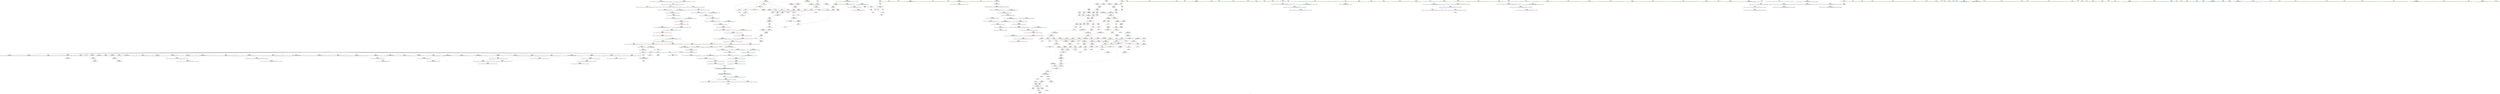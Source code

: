 digraph "SVFG" {
	label="SVFG";

	Node0x5642e848fff0 [shape=record,color=grey,label="{NodeID: 0\nNullPtr}"];
	Node0x5642e848fff0 -> Node0x5642e86f51e0[style=solid];
	Node0x5642e848fff0 -> Node0x5642e86f52e0[style=solid];
	Node0x5642e848fff0 -> Node0x5642e86f53b0[style=solid];
	Node0x5642e848fff0 -> Node0x5642e86f5480[style=solid];
	Node0x5642e848fff0 -> Node0x5642e86f5550[style=solid];
	Node0x5642e848fff0 -> Node0x5642e86f5620[style=solid];
	Node0x5642e848fff0 -> Node0x5642e86f56f0[style=solid];
	Node0x5642e848fff0 -> Node0x5642e86f57c0[style=solid];
	Node0x5642e848fff0 -> Node0x5642e86f5890[style=solid];
	Node0x5642e848fff0 -> Node0x5642e86f5960[style=solid];
	Node0x5642e848fff0 -> Node0x5642e86f5a30[style=solid];
	Node0x5642e848fff0 -> Node0x5642e86f5b00[style=solid];
	Node0x5642e848fff0 -> Node0x5642e86f5bd0[style=solid];
	Node0x5642e848fff0 -> Node0x5642e86f5ca0[style=solid];
	Node0x5642e848fff0 -> Node0x5642e86f5d70[style=solid];
	Node0x5642e848fff0 -> Node0x5642e86f5e40[style=solid];
	Node0x5642e848fff0 -> Node0x5642e86f5f10[style=solid];
	Node0x5642e848fff0 -> Node0x5642e86f5fe0[style=solid];
	Node0x5642e848fff0 -> Node0x5642e86f60b0[style=solid];
	Node0x5642e848fff0 -> Node0x5642e86f6180[style=solid];
	Node0x5642e848fff0 -> Node0x5642e86f6250[style=solid];
	Node0x5642e848fff0 -> Node0x5642e86f6320[style=solid];
	Node0x5642e848fff0 -> Node0x5642e86f63f0[style=solid];
	Node0x5642e848fff0 -> Node0x5642e86f64c0[style=solid];
	Node0x5642e848fff0 -> Node0x5642e86f6590[style=solid];
	Node0x5642e848fff0 -> Node0x5642e86f6660[style=solid];
	Node0x5642e848fff0 -> Node0x5642e87008d0[style=solid];
	Node0x5642e848fff0 -> Node0x5642e87146b0[style=solid];
	Node0x5642e87143b0 [shape=record,color=grey,label="{NodeID: 609\n398 = cmp(395, 397, )\n}"];
	Node0x5642e86fda20 [shape=record,color=red,label="{NodeID: 277\n396\<--388\n\<--__a.addr\n_ZSt3minIiERKT_S2_S2_\n}"];
	Node0x5642e86fda20 -> Node0x5642e86fde30[style=solid];
	Node0x5642e86ee460 [shape=record,color=green,label="{NodeID: 111\n623\<--624\n__end.addr\<--__end.addr_field_insensitive\n_ZNSt7__cxx1112basic_stringIcSt11char_traitsIcESaIcEE16_M_construct_auxIPcEEvT_S7_St12__false_type\n}"];
	Node0x5642e86ee460 -> Node0x5642e86ff690[style=solid];
	Node0x5642e86ee460 -> Node0x5642e86f7ef0[style=solid];
	Node0x5642e86f77a0 [shape=record,color=blue,label="{NodeID: 388\n533\<--526\n__a.addr\<--__a\n_ZNSt7__cxx1112basic_stringIcSt11char_traitsIcESaIcEEC2IPcvEET_S7_RKS3_\n}"];
	Node0x5642e86f77a0 -> Node0x5642e86fef40[style=dashed];
	Node0x5642e86f2a20 [shape=record,color=red,label="{NodeID: 222\n71\<--58\n\<--i\nmain\n}"];
	Node0x5642e86f2a20 -> Node0x5642e8714530[style=solid];
	Node0x5642e86eede0 [shape=record,color=green,label="{NodeID: 56\n241\<--242\n_ZNSt7__cxx119to_stringEx\<--_ZNSt7__cxx119to_stringEx_field_insensitive\n}"];
	Node0x5642e875e720 [shape=record,color=black,label="{NodeID: 831\n615 = PHI(596, )\n1st arg _ZNSt7__cxx1112basic_stringIcSt11char_traitsIcESaIcEE16_M_construct_auxIPcEEvT_S7_St12__false_type }"];
	Node0x5642e875e720 -> Node0x5642e86f7e20[style=solid];
	Node0x5642e87007d0 [shape=record,color=blue,label="{NodeID: 333\n846\<--26\nllvm.global_ctors_1\<--_GLOBAL__sub_I_mnbvmar_0_0.cpp\nGlob }"];
	Node0x5642e86f5fe0 [shape=record,color=black,label="{NodeID: 167\n707\<--3\n\<--dummyVal\n_ZNSt7__cxx1112basic_stringIcSt11char_traitsIcESaIcEE12_M_constructIPcEEvT_S7_St20forward_iterator_tag\n}"];
	Node0x5642e86f5fe0 -> Node0x5642e86f8300[style=solid];
	Node0x5642e869d6d0 [shape=record,color=green,label="{NodeID: 1\n7\<--1\n__dso_handle\<--dummyObj\nGlob }"];
	Node0x5642e8714530 [shape=record,color=grey,label="{NodeID: 610\n73 = cmp(71, 72, )\n}"];
	Node0x5642e86fdaf0 [shape=record,color=red,label="{NodeID: 278\n403\<--388\n\<--__a.addr\n_ZSt3minIiERKT_S2_S2_\n}"];
	Node0x5642e86fdaf0 -> Node0x5642e87028b0[style=solid];
	Node0x5642e86ee530 [shape=record,color=green,label="{NodeID: 112\n625\<--626\nagg.tmp\<--agg.tmp_field_insensitive\n_ZNSt7__cxx1112basic_stringIcSt11char_traitsIcESaIcEE16_M_construct_auxIPcEEvT_S7_St12__false_type\n}"];
	Node0x5642e86f7870 [shape=record,color=blue,label="{NodeID: 389\n535\<--559\nexn.slot\<--\n_ZNSt7__cxx1112basic_stringIcSt11char_traitsIcESaIcEEC2IPcvEET_S7_RKS3_\n}"];
	Node0x5642e86f7870 -> Node0x5642e86ff010[style=dashed];
	Node0x5642e86f2af0 [shape=record,color=red,label="{NodeID: 223\n78\<--58\n\<--i\nmain\n}"];
	Node0x5642e86eeee0 [shape=record,color=green,label="{NodeID: 57\n244\<--245\n_ZNKSt7__cxx1112basic_stringIcSt11char_traitsIcESaIcEE4sizeEv\<--_ZNKSt7__cxx1112basic_stringIcSt11char_traitsIcESaIcEE4sizeEv_field_insensitive\n}"];
	Node0x5642e875e860 [shape=record,color=black,label="{NodeID: 832\n616 = PHI(597, )\n2nd arg _ZNSt7__cxx1112basic_stringIcSt11char_traitsIcESaIcEE16_M_construct_auxIPcEEvT_S7_St12__false_type }"];
	Node0x5642e875e860 -> Node0x5642e86f7ef0[style=solid];
	Node0x5642e87008d0 [shape=record,color=blue, style = dotted,label="{NodeID: 334\n847\<--3\nllvm.global_ctors_2\<--dummyVal\nGlob }"];
	Node0x5642e86f60b0 [shape=record,color=black,label="{NodeID: 168\n709\<--3\n\<--dummyVal\n_ZNSt7__cxx1112basic_stringIcSt11char_traitsIcESaIcEE12_M_constructIPcEEvT_S7_St20forward_iterator_tag\n}"];
	Node0x5642e86f60b0 -> Node0x5642e86f83d0[style=solid];
	Node0x5642e869b840 [shape=record,color=green,label="{NodeID: 2\n8\<--1\n.str\<--dummyObj\nGlob }"];
	Node0x5642e87146b0 [shape=record,color=grey,label="{NodeID: 611\n755 = cmp(754, 3, )\n}"];
	Node0x5642e87146b0 -> Node0x5642e86f1130[style=solid];
	Node0x5642e86fdbc0 [shape=record,color=red,label="{NodeID: 279\n394\<--390\n\<--__b.addr\n_ZSt3minIiERKT_S2_S2_\n}"];
	Node0x5642e86fdbc0 -> Node0x5642e86fdd60[style=solid];
	Node0x5642e86ee600 [shape=record,color=green,label="{NodeID: 113\n627\<--628\nref.tmp\<--ref.tmp_field_insensitive\n_ZNSt7__cxx1112basic_stringIcSt11char_traitsIcESaIcEE16_M_construct_auxIPcEEvT_S7_St12__false_type\n}"];
	Node0x5642e86ee600 -> Node0x5642e86f7390[style=solid];
	Node0x5642e86f7940 [shape=record,color=blue,label="{NodeID: 390\n537\<--561\nehselector.slot\<--\n_ZNSt7__cxx1112basic_stringIcSt11char_traitsIcESaIcEEC2IPcvEET_S7_RKS3_\n}"];
	Node0x5642e86f7940 -> Node0x5642e86ff0e0[style=dashed];
	Node0x5642e86f2bc0 [shape=record,color=red,label="{NodeID: 224\n87\<--58\n\<--i\nmain\n}"];
	Node0x5642e86f2bc0 -> Node0x5642e8712eb0[style=solid];
	Node0x5642e86eefe0 [shape=record,color=green,label="{NodeID: 58\n258\<--259\n_ZNSt7__cxx1112basic_stringIcSt11char_traitsIcESaIcEEixEm\<--_ZNSt7__cxx1112basic_stringIcSt11char_traitsIcESaIcEEixEm_field_insensitive\n}"];
	Node0x5642e875e9a0 [shape=record,color=black,label="{NodeID: 833\n581 = PHI(543, )\n0th arg _ZNSt7__cxx1112basic_stringIcSt11char_traitsIcESaIcEE12_M_constructIPcEEvT_S7_ }"];
	Node0x5642e875e9a0 -> Node0x5642e86f7a10[style=solid];
	Node0x5642e8733d40 [shape=record,color=yellow,style=double,label="{NodeID: 667\n8V_1 = ENCHI(MR_8V_0)\npts\{610000 \}\nFun[_ZN4Case3runEv]}"];
	Node0x5642e8733d40 -> Node0x5642e86fb8d0[style=dashed];
	Node0x5642e8733d40 -> Node0x5642e86fb9a0[style=dashed];
	Node0x5642e8733d40 -> Node0x5642e86fba70[style=dashed];
	Node0x5642e8733d40 -> Node0x5642e86fbb40[style=dashed];
	Node0x5642e87009d0 [shape=record,color=blue,label="{NodeID: 335\n54\<--63\nretval\<--\nmain\n}"];
	Node0x5642e87009d0 -> Node0x5642e86f2880[style=dashed];
	Node0x5642e86f6180 [shape=record,color=black,label="{NodeID: 169\n722\<--3\n\<--dummyVal\n_ZNSt7__cxx1112basic_stringIcSt11char_traitsIcESaIcEE12_M_constructIPcEEvT_S7_St20forward_iterator_tag\n}"];
	Node0x5642e869a100 [shape=record,color=green,label="{NodeID: 3\n10\<--1\n.str.1\<--dummyObj\nGlob }"];
	Node0x5642e8714830 [shape=record,color=grey,label="{NodeID: 612\n127 = cmp(124, 126, )\n}"];
	Node0x5642e86fdc90 [shape=record,color=red,label="{NodeID: 280\n400\<--390\n\<--__b.addr\n_ZSt3minIiERKT_S2_S2_\n}"];
	Node0x5642e86fdc90 -> Node0x5642e87027e0[style=solid];
	Node0x5642e86f3150 [shape=record,color=green,label="{NodeID: 114\n637\<--638\n_ZNSt7__cxx1112basic_stringIcSt11char_traitsIcESaIcEE12_M_constructIPcEEvT_S7_St20forward_iterator_tag\<--_ZNSt7__cxx1112basic_stringIcSt11char_traitsIcESaIcEE12_M_constructIPcEEvT_S7_St20forward_iterator_tag_field_insensitive\n}"];
	Node0x5642e86f7a10 [shape=record,color=blue,label="{NodeID: 391\n584\<--581\nthis.addr\<--this\n_ZNSt7__cxx1112basic_stringIcSt11char_traitsIcESaIcEE12_M_constructIPcEEvT_S7_\n}"];
	Node0x5642e86f7a10 -> Node0x5642e86ff1b0[style=dashed];
	Node0x5642e86f2c90 [shape=record,color=red,label="{NodeID: 225\n101\<--98\nthis1\<--this.addr\n_ZN4Case5inputEv\n}"];
	Node0x5642e86f2c90 -> Node0x5642e86f2060[style=solid];
	Node0x5642e86ef0e0 [shape=record,color=green,label="{NodeID: 59\n271\<--272\n_ZSt3minIiERKT_S2_S2_\<--_ZSt3minIiERKT_S2_S2__field_insensitive\n}"];
	Node0x5642e875eae0 [shape=record,color=black,label="{NodeID: 834\n582 = PHI(552, )\n1st arg _ZNSt7__cxx1112basic_stringIcSt11char_traitsIcESaIcEE12_M_constructIPcEEvT_S7_ }"];
	Node0x5642e875eae0 -> Node0x5642e86f7ae0[style=solid];
	Node0x5642e8700aa0 [shape=record,color=blue,label="{NodeID: 336\n58\<--69\ni\<--\nmain\n}"];
	Node0x5642e8700aa0 -> Node0x5642e8729010[style=dashed];
	Node0x5642e86f6250 [shape=record,color=black,label="{NodeID: 170\n723\<--3\n\<--dummyVal\n_ZNSt7__cxx1112basic_stringIcSt11char_traitsIcESaIcEE12_M_constructIPcEEvT_S7_St20forward_iterator_tag\n}"];
	Node0x5642e86f6250 -> Node0x5642e86f84a0[style=solid];
	Node0x5642e86e6980 [shape=record,color=green,label="{NodeID: 4\n12\<--1\n.str.2\<--dummyObj\nGlob }"];
	Node0x5642e87149b0 [shape=record,color=grey,label="{NodeID: 613\n206 = cmp(204, 205, )\n}"];
	Node0x5642e86fdd60 [shape=record,color=red,label="{NodeID: 281\n395\<--394\n\<--\n_ZSt3minIiERKT_S2_S2_\n}"];
	Node0x5642e86fdd60 -> Node0x5642e87143b0[style=solid];
	Node0x5642e86f3210 [shape=record,color=green,label="{NodeID: 115\n644\<--645\n\<--field_insensitive\n_ZNSt7__cxx1112basic_stringIcSt11char_traitsIcESaIcEE12_M_constructIPcEEvT_S7_St20forward_iterator_tag\n}"];
	Node0x5642e86f7ae0 [shape=record,color=blue,label="{NodeID: 392\n586\<--582\n__beg.addr\<--__beg\n_ZNSt7__cxx1112basic_stringIcSt11char_traitsIcESaIcEE12_M_constructIPcEEvT_S7_\n}"];
	Node0x5642e86f7ae0 -> Node0x5642e86ff280[style=dashed];
	Node0x5642e86f2d60 [shape=record,color=red,label="{NodeID: 226\n118\<--111\nthis1\<--this.addr\n_ZN4Case3runEv\n|{|<s4>8|<s5>9}}"];
	Node0x5642e86f2d60 -> Node0x5642e86f2130[style=solid];
	Node0x5642e86f2d60 -> Node0x5642e86f2200[style=solid];
	Node0x5642e86f2d60 -> Node0x5642e86f22d0[style=solid];
	Node0x5642e86f2d60 -> Node0x5642e86f23a0[style=solid];
	Node0x5642e86f2d60:s4 -> Node0x5642e875ed60[style=solid,color=red];
	Node0x5642e86f2d60:s5 -> Node0x5642e875ed60[style=solid,color=red];
	Node0x5642e86ef1e0 [shape=record,color=green,label="{NodeID: 60\n275\<--276\n_ZN4Case5pwr10Ei\<--_ZN4Case5pwr10Ei_field_insensitive\n}"];
	Node0x5642e875ec20 [shape=record,color=black,label="{NodeID: 835\n583 = PHI(553, )\n2nd arg _ZNSt7__cxx1112basic_stringIcSt11char_traitsIcESaIcEE12_M_constructIPcEEvT_S7_ }"];
	Node0x5642e875ec20 -> Node0x5642e86f7bb0[style=solid];
	Node0x5642e8700b70 [shape=record,color=blue,label="{NodeID: 337\n58\<--88\ni\<--inc\nmain\n}"];
	Node0x5642e8700b70 -> Node0x5642e8729010[style=dashed];
	Node0x5642e86f6320 [shape=record,color=black,label="{NodeID: 171\n725\<--3\n\<--dummyVal\n_ZNSt7__cxx1112basic_stringIcSt11char_traitsIcESaIcEE12_M_constructIPcEEvT_S7_St20forward_iterator_tag\n}"];
	Node0x5642e86f6320 -> Node0x5642e86f8570[style=solid];
	Node0x5642e86ea8b0 [shape=record,color=green,label="{NodeID: 5\n14\<--1\n.str.3\<--dummyObj\nGlob }"];
	Node0x5642e8714b30 [shape=record,color=grey,label="{NodeID: 614\n220 = cmp(218, 219, )\n}"];
	Node0x5642e86fde30 [shape=record,color=red,label="{NodeID: 282\n397\<--396\n\<--\n_ZSt3minIiERKT_S2_S2_\n}"];
	Node0x5642e86fde30 -> Node0x5642e87143b0[style=solid];
	Node0x5642e86f32e0 [shape=record,color=green,label="{NodeID: 116\n646\<--647\nthis.addr\<--this.addr_field_insensitive\n_ZNSt7__cxx1112basic_stringIcSt11char_traitsIcESaIcEE12_M_constructIPcEEvT_S7_St20forward_iterator_tag\n}"];
	Node0x5642e86f32e0 -> Node0x5642e86ff760[style=solid];
	Node0x5642e86f32e0 -> Node0x5642e86f7fc0[style=solid];
	Node0x5642e86f7bb0 [shape=record,color=blue,label="{NodeID: 393\n588\<--583\n__end.addr\<--__end\n_ZNSt7__cxx1112basic_stringIcSt11char_traitsIcESaIcEE12_M_constructIPcEEvT_S7_\n}"];
	Node0x5642e86f7bb0 -> Node0x5642e86ff350[style=dashed];
	Node0x5642e86f2e30 [shape=record,color=red,label="{NodeID: 227\n144\<--113\n\<--result\n_ZN4Case3runEv\n}"];
	Node0x5642e86f2e30 -> Node0x5642e87134b0[style=solid];
	Node0x5642e86ef2e0 [shape=record,color=green,label="{NodeID: 61\n298\<--299\n_ZNSt7__cxx1112basic_stringIcSt11char_traitsIcESaIcEED1Ev\<--_ZNSt7__cxx1112basic_stringIcSt11char_traitsIcESaIcEED1Ev_field_insensitive\n}"];
	Node0x5642e875ed60 [shape=record,color=black,label="{NodeID: 836\n169 = PHI(118, 118, 203, )\n0th arg _ZN4Case13min_num_movesExx }"];
	Node0x5642e875ed60 -> Node0x5642e87012c0[style=solid];
	Node0x5642e8700c40 [shape=record,color=blue,label="{NodeID: 338\n98\<--97\nthis.addr\<--this\n_ZN4Case5inputEv\n}"];
	Node0x5642e8700c40 -> Node0x5642e86f2c90[style=dashed];
	Node0x5642e86f63f0 [shape=record,color=black,label="{NodeID: 172\n738\<--3\nlpad.val\<--dummyVal\n_ZNSt7__cxx1112basic_stringIcSt11char_traitsIcESaIcEE12_M_constructIPcEEvT_S7_St20forward_iterator_tag\n}"];
	Node0x5642e86ea970 [shape=record,color=green,label="{NodeID: 6\n16\<--1\n.str.4\<--dummyObj\nGlob }"];
	Node0x5642e8714cb0 [shape=record,color=grey,label="{NodeID: 615\n423 = cmp(420, 422, )\n}"];
	Node0x5642e86fdf00 [shape=record,color=red,label="{NodeID: 283\n431\<--411\n\<--retval\n_ZSt3minIxERKT_S2_S2_\n}"];
	Node0x5642e86fdf00 -> Node0x5642e86f6f80[style=solid];
	Node0x5642e86f33b0 [shape=record,color=green,label="{NodeID: 117\n648\<--649\n__beg.addr\<--__beg.addr_field_insensitive\n_ZNSt7__cxx1112basic_stringIcSt11char_traitsIcESaIcEE12_M_constructIPcEEvT_S7_St20forward_iterator_tag\n}"];
	Node0x5642e86f33b0 -> Node0x5642e86ff830[style=solid];
	Node0x5642e86f33b0 -> Node0x5642e86ff900[style=solid];
	Node0x5642e86f33b0 -> Node0x5642e86ff9d0[style=solid];
	Node0x5642e86f33b0 -> Node0x5642e86ffaa0[style=solid];
	Node0x5642e86f33b0 -> Node0x5642e86f8090[style=solid];
	Node0x5642e86f7c80 [shape=record,color=blue,label="{NodeID: 394\n604\<--603\nthis.addr\<--this\n_ZNSt7__cxx1112basic_stringIcSt11char_traitsIcESaIcEE12_Alloc_hiderD2Ev\n}"];
	Node0x5642e86f7c80 -> Node0x5642e86ff420[style=dashed];
	Node0x5642e86f2f00 [shape=record,color=red,label="{NodeID: 228\n155\<--113\n\<--result\n_ZN4Case3runEv\n}"];
	Node0x5642e86f2f00 -> Node0x5642e8712430[style=solid];
	Node0x5642e86ef3e0 [shape=record,color=green,label="{NodeID: 62\n315\<--316\n_ZSt3minIxERKT_S2_S2_\<--_ZSt3minIxERKT_S2_S2__field_insensitive\n}"];
	Node0x5642e875f040 [shape=record,color=black,label="{NodeID: 837\n170 = PHI(136, 151, 232, )\n1st arg _ZN4Case13min_num_movesExx }"];
	Node0x5642e875f040 -> Node0x5642e8701390[style=solid];
	Node0x5642e8700d10 [shape=record,color=blue,label="{NodeID: 339\n111\<--110\nthis.addr\<--this\n_ZN4Case3runEv\n}"];
	Node0x5642e8700d10 -> Node0x5642e86f2d60[style=dashed];
	Node0x5642e86f64c0 [shape=record,color=black,label="{NodeID: 173\n739\<--3\nlpad.val12\<--dummyVal\n_ZNSt7__cxx1112basic_stringIcSt11char_traitsIcESaIcEE12_M_constructIPcEEvT_S7_St20forward_iterator_tag\n}"];
	Node0x5642e86eaa30 [shape=record,color=green,label="{NodeID: 7\n18\<--1\n.str.5\<--dummyObj\nGlob }"];
	Node0x5642e8714e30 [shape=record,color=grey,label="{NodeID: 616\n683 = cmp(682, 684, )\n}"];
	Node0x5642e86fdfd0 [shape=record,color=red,label="{NodeID: 284\n421\<--413\n\<--__a.addr\n_ZSt3minIxERKT_S2_S2_\n}"];
	Node0x5642e86fdfd0 -> Node0x5642e86fe3e0[style=solid];
	Node0x5642e86f3480 [shape=record,color=green,label="{NodeID: 118\n650\<--651\n__end.addr\<--__end.addr_field_insensitive\n_ZNSt7__cxx1112basic_stringIcSt11char_traitsIcESaIcEE12_M_constructIPcEEvT_S7_St20forward_iterator_tag\n}"];
	Node0x5642e86f3480 -> Node0x5642e86ffb70[style=solid];
	Node0x5642e86f3480 -> Node0x5642e86ffc40[style=solid];
	Node0x5642e86f3480 -> Node0x5642e86ffd10[style=solid];
	Node0x5642e86f3480 -> Node0x5642e86f8160[style=solid];
	Node0x5642e86f7d50 [shape=record,color=blue,label="{NodeID: 395\n619\<--614\nthis.addr\<--this\n_ZNSt7__cxx1112basic_stringIcSt11char_traitsIcESaIcEE16_M_construct_auxIPcEEvT_S7_St12__false_type\n}"];
	Node0x5642e86f7d50 -> Node0x5642e86ff4f0[style=dashed];
	Node0x5642e86f2fd0 [shape=record,color=red,label="{NodeID: 229\n163\<--113\n\<--result\n_ZN4Case3runEv\n}"];
	Node0x5642e86f2fd0 -> Node0x5642e87125b0[style=solid];
	Node0x5642e86ef4e0 [shape=record,color=green,label="{NodeID: 63\n336\<--337\n__val.addr\<--__val.addr_field_insensitive\n_ZNSt7__cxx119to_stringEx\n}"];
	Node0x5642e86ef4e0 -> Node0x5642e86fd540[style=solid];
	Node0x5642e86ef4e0 -> Node0x5642e8702160[style=solid];
	Node0x5642e875f200 [shape=record,color=black,label="{NodeID: 838\n171 = PHI(139, 153, 234, )\n2nd arg _ZN4Case13min_num_movesExx }"];
	Node0x5642e875f200 -> Node0x5642e8701460[style=solid];
	Node0x5642e8700de0 [shape=record,color=blue,label="{NodeID: 340\n113\<--120\nresult\<--\n_ZN4Case3runEv\n}"];
	Node0x5642e8700de0 -> Node0x5642e8729140[style=dashed];
	Node0x5642e86f6590 [shape=record,color=black,label="{NodeID: 174\n741\<--3\n\<--dummyVal\n_ZNSt7__cxx1112basic_stringIcSt11char_traitsIcESaIcEE12_M_constructIPcEEvT_S7_St20forward_iterator_tag\n}"];
	Node0x5642e86eb2a0 [shape=record,color=green,label="{NodeID: 8\n20\<--1\n__PRETTY_FUNCTION__._ZN4Case13min_num_movesExx\<--dummyObj\nGlob }"];
	Node0x5642e8714fb0 [shape=record,color=grey,label="{NodeID: 617\n230 = cmp(229, 120, )\n}"];
	Node0x5642e86fe0a0 [shape=record,color=red,label="{NodeID: 285\n428\<--413\n\<--__a.addr\n_ZSt3minIxERKT_S2_S2_\n}"];
	Node0x5642e86fe0a0 -> Node0x5642e8702bf0[style=solid];
	Node0x5642e86f3550 [shape=record,color=green,label="{NodeID: 119\n652\<--653\n__dnew\<--__dnew_field_insensitive\n_ZNSt7__cxx1112basic_stringIcSt11char_traitsIcESaIcEE12_M_constructIPcEEvT_S7_St20forward_iterator_tag\n}"];
	Node0x5642e86f3550 -> Node0x5642e86ffde0[style=solid];
	Node0x5642e86f3550 -> Node0x5642e86ffeb0[style=solid];
	Node0x5642e86f3550 -> Node0x5642e86fff80[style=solid];
	Node0x5642e86f3550 -> Node0x5642e86f8230[style=solid];
	Node0x5642e86f7e20 [shape=record,color=blue,label="{NodeID: 396\n621\<--615\n__beg.addr\<--__beg\n_ZNSt7__cxx1112basic_stringIcSt11char_traitsIcESaIcEE16_M_construct_auxIPcEEvT_S7_St12__false_type\n}"];
	Node0x5642e86f7e20 -> Node0x5642e86ff5c0[style=dashed];
	Node0x5642e86f30a0 [shape=record,color=red,label="{NodeID: 230\n124\<--115\n\<--number\n_ZN4Case3runEv\n}"];
	Node0x5642e86f30a0 -> Node0x5642e8714830[style=solid];
	Node0x5642e86ef5b0 [shape=record,color=green,label="{NodeID: 64\n342\<--343\nvsnprintf\<--vsnprintf_field_insensitive\n|{<s0>21}}"];
	Node0x5642e86ef5b0:s0 -> Node0x5642e875fe70[style=solid,color=red];
	Node0x5642e875f3c0 [shape=record,color=black,label="{NodeID: 839\n750 = PHI(662, )\n0th arg _ZN9__gnu_cxx17__is_null_pointerIcEEbPT_ }"];
	Node0x5642e875f3c0 -> Node0x5642e86f8640[style=solid];
	Node0x5642e8700eb0 [shape=record,color=blue,label="{NodeID: 341\n115\<--122\nnumber\<--\n_ZN4Case3runEv\n}"];
	Node0x5642e8700eb0 -> Node0x5642e8729230[style=dashed];
	Node0x5642e86f6660 [shape=record,color=black,label="{NodeID: 175\n742\<--3\n\<--dummyVal\n_ZNSt7__cxx1112basic_stringIcSt11char_traitsIcESaIcEE12_M_constructIPcEEvT_S7_St20forward_iterator_tag\n|{<s0>48}}"];
	Node0x5642e86f6660:s0 -> Node0x5642e875dfa0[style=solid,color=red];
	Node0x5642e86eb360 [shape=record,color=green,label="{NodeID: 9\n22\<--1\n.str.6\<--dummyObj\nGlob }"];
	Node0x5642e8715130 [shape=record,color=grey,label="{NodeID: 618\n134 = cmp(130, 133, )\n}"];
	Node0x5642e86fe170 [shape=record,color=red,label="{NodeID: 286\n419\<--415\n\<--__b.addr\n_ZSt3minIxERKT_S2_S2_\n}"];
	Node0x5642e86fe170 -> Node0x5642e86fe310[style=solid];
	Node0x5642e86f3620 [shape=record,color=green,label="{NodeID: 120\n654\<--655\nexn.slot\<--exn.slot_field_insensitive\n_ZNSt7__cxx1112basic_stringIcSt11char_traitsIcESaIcEE12_M_constructIPcEEvT_S7_St20forward_iterator_tag\n}"];
	Node0x5642e86f3620 -> Node0x5642e8700050[style=solid];
	Node0x5642e86f3620 -> Node0x5642e8700120[style=solid];
	Node0x5642e86f3620 -> Node0x5642e86f8300[style=solid];
	Node0x5642e86f3620 -> Node0x5642e86f84a0[style=solid];
	Node0x5642e86f7ef0 [shape=record,color=blue,label="{NodeID: 397\n623\<--616\n__end.addr\<--__end\n_ZNSt7__cxx1112basic_stringIcSt11char_traitsIcESaIcEE16_M_construct_auxIPcEEvT_S7_St12__false_type\n}"];
	Node0x5642e86f7ef0 -> Node0x5642e86ff690[style=dashed];
	Node0x5642e86fb4c0 [shape=record,color=red,label="{NodeID: 231\n129\<--115\n\<--number\n_ZN4Case3runEv\n}"];
	Node0x5642e86fb4c0 -> Node0x5642e8712130[style=solid];
	Node0x5642e86ef6b0 [shape=record,color=green,label="{NodeID: 65\n345\<--346\n_ZN9__gnu_cxx12__to_xstringINSt7__cxx1112basic_stringIcSt11char_traitsIcESaIcEEEcEET_PFiPT0_mPKS8_P13__va_list_tagEmSB_z\<--_ZN9__gnu_cxx12__to_xstringINSt7__cxx1112basic_stringIcSt11char_traitsIcESaIcEEEcEET_PFiPT0_mPKS8_P13__va_list_tagEmSB_z_field_insensitive\n}"];
	Node0x5642e875f4d0 [shape=record,color=black,label="{NodeID: 840\n603 = PHI(544, )\n0th arg _ZNSt7__cxx1112basic_stringIcSt11char_traitsIcESaIcEE12_Alloc_hiderD2Ev }"];
	Node0x5642e875f4d0 -> Node0x5642e86f7c80[style=solid];
	Node0x5642e8700f80 [shape=record,color=blue,label="{NodeID: 342\n113\<--145\nresult\<--add5\n_ZN4Case3runEv\n}"];
	Node0x5642e8700f80 -> Node0x5642e8729140[style=dashed];
	Node0x5642e86f6730 [shape=record,color=black,label="{NodeID: 176\n37\<--38\n\<--_ZNSt8ios_base4InitD1Ev\nCan only get source location for instruction, argument, global var or function.}"];
	Node0x5642e86eb420 [shape=record,color=green,label="{NodeID: 10\n25\<--1\n\<--dummyObj\nCan only get source location for instruction, argument, global var or function.}"];
	Node0x5642e8729140 [shape=record,color=black,label="{NodeID: 619\nMR_14V_3 = PHI(MR_14V_5, MR_14V_2, )\npts\{114 \}\n}"];
	Node0x5642e8729140 -> Node0x5642e86f2e30[style=dashed];
	Node0x5642e8729140 -> Node0x5642e86f2f00[style=dashed];
	Node0x5642e8729140 -> Node0x5642e86f2fd0[style=dashed];
	Node0x5642e8729140 -> Node0x5642e8700f80[style=dashed];
	Node0x5642e8729140 -> Node0x5642e8701120[style=dashed];
	Node0x5642e86fe240 [shape=record,color=red,label="{NodeID: 287\n425\<--415\n\<--__b.addr\n_ZSt3minIxERKT_S2_S2_\n}"];
	Node0x5642e86fe240 -> Node0x5642e8702b20[style=solid];
	Node0x5642e86f36f0 [shape=record,color=green,label="{NodeID: 121\n656\<--657\nehselector.slot\<--ehselector.slot_field_insensitive\n_ZNSt7__cxx1112basic_stringIcSt11char_traitsIcESaIcEE12_M_constructIPcEEvT_S7_St20forward_iterator_tag\n}"];
	Node0x5642e86f36f0 -> Node0x5642e87001f0[style=solid];
	Node0x5642e86f36f0 -> Node0x5642e86f83d0[style=solid];
	Node0x5642e86f36f0 -> Node0x5642e86f8570[style=solid];
	Node0x5642e86f7fc0 [shape=record,color=blue,label="{NodeID: 398\n646\<--641\nthis.addr\<--this\n_ZNSt7__cxx1112basic_stringIcSt11char_traitsIcESaIcEE12_M_constructIPcEEvT_S7_St20forward_iterator_tag\n}"];
	Node0x5642e86f7fc0 -> Node0x5642e86ff760[style=dashed];
	Node0x5642e86fb590 [shape=record,color=red,label="{NodeID: 232\n136\<--115\n\<--number\n_ZN4Case3runEv\n|{<s0>8}}"];
	Node0x5642e86fb590:s0 -> Node0x5642e875f040[style=solid,color=red];
	Node0x5642e86ef7b0 [shape=record,color=green,label="{NodeID: 66\n353\<--354\n__gxx_personality_v0\<--__gxx_personality_v0_field_insensitive\n}"];
	Node0x5642e875f5e0 [shape=record,color=black,label="{NodeID: 841\n358 = PHI(203, )\n0th arg _ZN4Case5pwr10Ei }"];
	Node0x5642e875f5e0 -> Node0x5642e8702230[style=solid];
	Node0x5642e8701050 [shape=record,color=blue,label="{NodeID: 343\n115\<--148\nnumber\<--mul6\n_ZN4Case3runEv\n}"];
	Node0x5642e8701050 -> Node0x5642e8729230[style=dashed];
	Node0x5642e86f6830 [shape=record,color=black,label="{NodeID: 177\n53\<--91\nmain_ret\<--\nmain\n}"];
	Node0x5642e86eb4e0 [shape=record,color=green,label="{NodeID: 11\n63\<--1\n\<--dummyObj\nCan only get source location for instruction, argument, global var or function.}"];
	Node0x5642e8729230 [shape=record,color=black,label="{NodeID: 620\nMR_16V_3 = PHI(MR_16V_5, MR_16V_2, )\npts\{116 \}\n}"];
	Node0x5642e8729230 -> Node0x5642e86f30a0[style=dashed];
	Node0x5642e8729230 -> Node0x5642e86fb4c0[style=dashed];
	Node0x5642e8729230 -> Node0x5642e86fb590[style=dashed];
	Node0x5642e8729230 -> Node0x5642e86fb660[style=dashed];
	Node0x5642e8729230 -> Node0x5642e86fb730[style=dashed];
	Node0x5642e8729230 -> Node0x5642e86fb800[style=dashed];
	Node0x5642e8729230 -> Node0x5642e8701050[style=dashed];
	Node0x5642e8729230 -> Node0x5642e87011f0[style=dashed];
	Node0x5642e86fe310 [shape=record,color=red,label="{NodeID: 288\n420\<--419\n\<--\n_ZSt3minIxERKT_S2_S2_\n}"];
	Node0x5642e86fe310 -> Node0x5642e8714cb0[style=solid];
	Node0x5642e86f37c0 [shape=record,color=green,label="{NodeID: 122\n664\<--665\n_ZN9__gnu_cxx17__is_null_pointerIcEEbPT_\<--_ZN9__gnu_cxx17__is_null_pointerIcEEbPT__field_insensitive\n}"];
	Node0x5642e86f8090 [shape=record,color=blue,label="{NodeID: 399\n648\<--642\n__beg.addr\<--__beg\n_ZNSt7__cxx1112basic_stringIcSt11char_traitsIcESaIcEE12_M_constructIPcEEvT_S7_St20forward_iterator_tag\n}"];
	Node0x5642e86f8090 -> Node0x5642e86ff830[style=dashed];
	Node0x5642e86f8090 -> Node0x5642e86ff900[style=dashed];
	Node0x5642e86f8090 -> Node0x5642e86ff9d0[style=dashed];
	Node0x5642e86f8090 -> Node0x5642e86ffaa0[style=dashed];
	Node0x5642e86fb660 [shape=record,color=red,label="{NodeID: 233\n137\<--115\n\<--number\n_ZN4Case3runEv\n}"];
	Node0x5642e86fb660 -> Node0x5642e8713ab0[style=solid];
	Node0x5642e86ef8b0 [shape=record,color=green,label="{NodeID: 67\n360\<--361\nthis.addr\<--this.addr_field_insensitive\n_ZN4Case5pwr10Ei\n}"];
	Node0x5642e86ef8b0 -> Node0x5642e86fd610[style=solid];
	Node0x5642e86ef8b0 -> Node0x5642e8702230[style=solid];
	Node0x5642e875f6f0 [shape=record,color=black,label="{NodeID: 842\n359 = PHI(273, )\n1st arg _ZN4Case5pwr10Ei }"];
	Node0x5642e875f6f0 -> Node0x5642e8702300[style=solid];
	Node0x5642e8701120 [shape=record,color=blue,label="{NodeID: 344\n113\<--156\nresult\<--add9\n_ZN4Case3runEv\n}"];
	Node0x5642e8701120 -> Node0x5642e8729140[style=dashed];
	Node0x5642e86f6900 [shape=record,color=black,label="{NodeID: 178\n246\<--243\nconv\<--call7\n_ZN4Case13min_num_movesExx\n}"];
	Node0x5642e86f6900 -> Node0x5642e87017a0[style=solid];
	Node0x5642e86eb5e0 [shape=record,color=green,label="{NodeID: 12\n69\<--1\n\<--dummyObj\nCan only get source location for instruction, argument, global var or function.}"];
	Node0x5642e8729730 [shape=record,color=black,label="{NodeID: 621\nMR_19V_3 = PHI(MR_19V_5, MR_19V_2, MR_19V_4, )\npts\{173 \}\n}"];
	Node0x5642e8729730 -> Node0x5642e86fbc10[style=dashed];
	Node0x5642e86fe3e0 [shape=record,color=red,label="{NodeID: 289\n422\<--421\n\<--\n_ZSt3minIxERKT_S2_S2_\n}"];
	Node0x5642e86fe3e0 -> Node0x5642e8714cb0[style=solid];
	Node0x5642e86f38c0 [shape=record,color=green,label="{NodeID: 123\n673\<--674\n_ZSt19__throw_logic_errorPKc\<--_ZSt19__throw_logic_errorPKc_field_insensitive\n}"];
	Node0x5642e86f8160 [shape=record,color=blue,label="{NodeID: 400\n650\<--643\n__end.addr\<--__end\n_ZNSt7__cxx1112basic_stringIcSt11char_traitsIcESaIcEE12_M_constructIPcEEvT_S7_St20forward_iterator_tag\n}"];
	Node0x5642e86f8160 -> Node0x5642e86ffb70[style=dashed];
	Node0x5642e86f8160 -> Node0x5642e86ffc40[style=dashed];
	Node0x5642e86f8160 -> Node0x5642e86ffd10[style=dashed];
	Node0x5642e86fb730 [shape=record,color=red,label="{NodeID: 234\n147\<--115\n\<--number\n_ZN4Case3runEv\n}"];
	Node0x5642e86fb730 -> Node0x5642e8713030[style=solid];
	Node0x5642e86ef980 [shape=record,color=green,label="{NodeID: 68\n362\<--363\nwhat.addr\<--what.addr_field_insensitive\n_ZN4Case5pwr10Ei\n}"];
	Node0x5642e86ef980 -> Node0x5642e86fd6e0[style=solid];
	Node0x5642e86ef980 -> Node0x5642e8702300[style=solid];
	Node0x5642e86ef980 -> Node0x5642e87024a0[style=solid];
	Node0x5642e875f800 [shape=record,color=black,label="{NodeID: 843\n641 = PHI(632, )\n0th arg _ZNSt7__cxx1112basic_stringIcSt11char_traitsIcESaIcEE12_M_constructIPcEEvT_S7_St20forward_iterator_tag }"];
	Node0x5642e875f800 -> Node0x5642e86f7fc0[style=solid];
	Node0x5642e87011f0 [shape=record,color=blue,label="{NodeID: 345\n115\<--159\nnumber\<--\n_ZN4Case3runEv\n}"];
	Node0x5642e87011f0 -> Node0x5642e8729230[style=dashed];
	Node0x5642e86f69d0 [shape=record,color=black,label="{NodeID: 179\n256\<--255\nconv9\<--\n_ZN4Case13min_num_movesExx\n}"];
	Node0x5642e86eb6e0 [shape=record,color=green,label="{NodeID: 13\n120\<--1\n\<--dummyObj\nCan only get source location for instruction, argument, global var or function.}"];
	Node0x5642e83b83a0 [shape=record,color=black,label="{NodeID: 788\n439 = PHI(344, )\n2nd arg _ZN9__gnu_cxx12__to_xstringINSt7__cxx1112basic_stringIcSt11char_traitsIcESaIcEEEcEET_PFiPT0_mPKS8_P13__va_list_tagEmSB_z }"];
	Node0x5642e83b83a0 -> Node0x5642e8702d90[style=solid];
	Node0x5642e8729c30 [shape=record,color=black,label="{NodeID: 622\nMR_27V_2 = PHI(MR_27V_3, MR_27V_1, MR_27V_3, )\npts\{181 \}\n}"];
	Node0x5642e86fe4b0 [shape=record,color=red,label="{NodeID: 290\n472\<--441\n\<--__convf.addr\n_ZN9__gnu_cxx12__to_xstringINSt7__cxx1112basic_stringIcSt11char_traitsIcESaIcEEEcEET_PFiPT0_mPKS8_P13__va_list_tagEmSB_z\n}"];
	Node0x5642e86f39c0 [shape=record,color=green,label="{NodeID: 124\n679\<--680\n_ZSt8distanceIPcENSt15iterator_traitsIT_E15difference_typeES2_S2_\<--_ZSt8distanceIPcENSt15iterator_traitsIT_E15difference_typeES2_S2__field_insensitive\n}"];
	Node0x5642e86f8230 [shape=record,color=blue,label="{NodeID: 401\n652\<--678\n__dnew\<--call2\n_ZNSt7__cxx1112basic_stringIcSt11char_traitsIcESaIcEE12_M_constructIPcEEvT_S7_St20forward_iterator_tag\n}"];
	Node0x5642e86f8230 -> Node0x5642e86ffde0[style=dashed];
	Node0x5642e86f8230 -> Node0x5642e86ffeb0[style=dashed];
	Node0x5642e86f8230 -> Node0x5642e86fff80[style=dashed];
	Node0x5642e86fb800 [shape=record,color=red,label="{NodeID: 235\n151\<--115\n\<--number\n_ZN4Case3runEv\n|{<s0>9}}"];
	Node0x5642e86fb800:s0 -> Node0x5642e875f040[style=solid,color=red];
	Node0x5642e86efa50 [shape=record,color=green,label="{NodeID: 69\n364\<--365\nresult\<--result_field_insensitive\n_ZN4Case5pwr10Ei\n}"];
	Node0x5642e86efa50 -> Node0x5642e86fd7b0[style=solid];
	Node0x5642e86efa50 -> Node0x5642e86fd880[style=solid];
	Node0x5642e86efa50 -> Node0x5642e87023d0[style=solid];
	Node0x5642e86efa50 -> Node0x5642e8702570[style=solid];
	Node0x5642e875f910 [shape=record,color=black,label="{NodeID: 844\n642 = PHI(633, )\n1st arg _ZNSt7__cxx1112basic_stringIcSt11char_traitsIcESaIcEE12_M_constructIPcEEvT_S7_St20forward_iterator_tag }"];
	Node0x5642e875f910 -> Node0x5642e86f8090[style=solid];
	Node0x5642e87012c0 [shape=record,color=blue,label="{NodeID: 346\n174\<--169\nthis.addr\<--this\n_ZN4Case13min_num_movesExx\n}"];
	Node0x5642e87012c0 -> Node0x5642e86fbce0[style=dashed];
	Node0x5642e86f6aa0 [shape=record,color=black,label="{NodeID: 180\n261\<--260\nconv11\<--\n_ZN4Case13min_num_movesExx\n}"];
	Node0x5642e86f6aa0 -> Node0x5642e86fab80[style=solid];
	Node0x5642e86eb7e0 [shape=record,color=green,label="{NodeID: 14\n122\<--1\n\<--dummyObj\nCan only get source location for instruction, argument, global var or function.}"];
	Node0x5642e83b82d0 [shape=record,color=black,label="{NodeID: 789\n440 = PHI(340, )\n3rd arg _ZN9__gnu_cxx12__to_xstringINSt7__cxx1112basic_stringIcSt11char_traitsIcESaIcEEEcEET_PFiPT0_mPKS8_P13__va_list_tagEmSB_z }"];
	Node0x5642e83b82d0 -> Node0x5642e8702e60[style=solid];
	Node0x5642e872a130 [shape=record,color=black,label="{NodeID: 623\nMR_29V_2 = PHI(MR_29V_3, MR_29V_1, MR_29V_1, )\npts\{185 \}\n}"];
	Node0x5642e86fe580 [shape=record,color=red,label="{NodeID: 291\n462\<--443\n\<--__n.addr\n_ZN9__gnu_cxx12__to_xstringINSt7__cxx1112basic_stringIcSt11char_traitsIcESaIcEEEcEET_PFiPT0_mPKS8_P13__va_list_tagEmSB_z\n}"];
	Node0x5642e86fe580 -> Node0x5642e86fad00[style=solid];
	Node0x5642e86f3ac0 [shape=record,color=green,label="{NodeID: 125\n687\<--688\n_ZNSt7__cxx1112basic_stringIcSt11char_traitsIcESaIcEE9_M_createERmm\<--_ZNSt7__cxx1112basic_stringIcSt11char_traitsIcESaIcEE9_M_createERmm_field_insensitive\n}"];
	Node0x5642e86f8300 [shape=record,color=blue,label="{NodeID: 402\n654\<--707\nexn.slot\<--\n_ZNSt7__cxx1112basic_stringIcSt11char_traitsIcESaIcEE12_M_constructIPcEEvT_S7_St20forward_iterator_tag\n}"];
	Node0x5642e86f8300 -> Node0x5642e8700050[style=dashed];
	Node0x5642e86f8300 -> Node0x5642e86f84a0[style=dashed];
	Node0x5642e86fb8d0 [shape=record,color=red,label="{NodeID: 236\n126\<--125\n\<--N\n_ZN4Case3runEv\n}"];
	Node0x5642e86fb8d0 -> Node0x5642e8714830[style=solid];
	Node0x5642e86efb20 [shape=record,color=green,label="{NodeID: 70\n386\<--387\nretval\<--retval_field_insensitive\n_ZSt3minIiERKT_S2_S2_\n}"];
	Node0x5642e86efb20 -> Node0x5642e86fd950[style=solid];
	Node0x5642e86efb20 -> Node0x5642e87027e0[style=solid];
	Node0x5642e86efb20 -> Node0x5642e87028b0[style=solid];
	Node0x5642e875fa20 [shape=record,color=black,label="{NodeID: 845\n643 = PHI(634, )\n2nd arg _ZNSt7__cxx1112basic_stringIcSt11char_traitsIcESaIcEE12_M_constructIPcEEvT_S7_St20forward_iterator_tag }"];
	Node0x5642e875fa20 -> Node0x5642e86f8160[style=solid];
	Node0x5642e8701390 [shape=record,color=blue,label="{NodeID: 347\n176\<--170\nfrom.addr\<--from\n_ZN4Case13min_num_movesExx\n}"];
	Node0x5642e8701390 -> Node0x5642e86fbdb0[style=dashed];
	Node0x5642e8701390 -> Node0x5642e86fbe80[style=dashed];
	Node0x5642e8701390 -> Node0x5642e86fbf50[style=dashed];
	Node0x5642e8701390 -> Node0x5642e86fc020[style=dashed];
	Node0x5642e86f6b70 [shape=record,color=black,label="{NodeID: 181\n286\<--285\nconv23\<--sub22\n_ZN4Case13min_num_movesExx\n}"];
	Node0x5642e86f6b70 -> Node0x5642e8713630[style=solid];
	Node0x5642e86eb8e0 [shape=record,color=green,label="{NodeID: 15\n131\<--1\n\<--dummyObj\nCan only get source location for instruction, argument, global var or function.}"];
	Node0x5642e83b8470 [shape=record,color=black,label="{NodeID: 790\n436 = PHI(339, )\n}"];
	Node0x5642e872a630 [shape=record,color=black,label="{NodeID: 624\nMR_31V_2 = PHI(MR_31V_4, MR_31V_1, MR_31V_1, )\npts\{187 \}\n}"];
	Node0x5642e86fe650 [shape=record,color=red,label="{NodeID: 292\n474\<--443\n\<--__n.addr\n_ZN9__gnu_cxx12__to_xstringINSt7__cxx1112basic_stringIcSt11char_traitsIcESaIcEEEcEET_PFiPT0_mPKS8_P13__va_list_tagEmSB_z\n}"];
	Node0x5642e86f3bc0 [shape=record,color=green,label="{NodeID: 126\n690\<--691\n_ZNSt7__cxx1112basic_stringIcSt11char_traitsIcESaIcEE7_M_dataEPc\<--_ZNSt7__cxx1112basic_stringIcSt11char_traitsIcESaIcEE7_M_dataEPc_field_insensitive\n}"];
	Node0x5642e86f83d0 [shape=record,color=blue,label="{NodeID: 403\n656\<--709\nehselector.slot\<--\n_ZNSt7__cxx1112basic_stringIcSt11char_traitsIcESaIcEE12_M_constructIPcEEvT_S7_St20forward_iterator_tag\n}"];
	Node0x5642e86f83d0 -> Node0x5642e86f8570[style=dashed];
	Node0x5642e86fb9a0 [shape=record,color=red,label="{NodeID: 237\n133\<--132\n\<--N2\n_ZN4Case3runEv\n}"];
	Node0x5642e86fb9a0 -> Node0x5642e8715130[style=solid];
	Node0x5642e86efbf0 [shape=record,color=green,label="{NodeID: 71\n388\<--389\n__a.addr\<--__a.addr_field_insensitive\n_ZSt3minIiERKT_S2_S2_\n}"];
	Node0x5642e86efbf0 -> Node0x5642e86fda20[style=solid];
	Node0x5642e86efbf0 -> Node0x5642e86fdaf0[style=solid];
	Node0x5642e86efbf0 -> Node0x5642e8702640[style=solid];
	Node0x5642e875fb60 [shape=record,color=black,label="{NodeID: 846\n97 = PHI(60, )\n0th arg _ZN4Case5inputEv }"];
	Node0x5642e875fb60 -> Node0x5642e8700c40[style=solid];
	Node0x5642e8701460 [shape=record,color=blue,label="{NodeID: 348\n178\<--171\nto.addr\<--to\n_ZN4Case13min_num_movesExx\n}"];
	Node0x5642e8701460 -> Node0x5642e86fc0f0[style=dashed];
	Node0x5642e8701460 -> Node0x5642e86fc1c0[style=dashed];
	Node0x5642e8701460 -> Node0x5642e86fc290[style=dashed];
	Node0x5642e8701460 -> Node0x5642e86fc360[style=dashed];
	Node0x5642e8701460 -> Node0x5642e86fc430[style=dashed];
	Node0x5642e8701460 -> Node0x5642e86fc500[style=dashed];
	Node0x5642e86f6c40 [shape=record,color=black,label="{NodeID: 182\n303\<--302\nconv25\<--\n_ZN4Case13min_num_movesExx\n}"];
	Node0x5642e86f6c40 -> Node0x5642e8712bb0[style=solid];
	Node0x5642e86eb9e0 [shape=record,color=green,label="{NodeID: 16\n213\<--1\n\<--dummyObj\nCan only get source location for instruction, argument, global var or function.}"];
	Node0x5642e875a990 [shape=record,color=black,label="{NodeID: 791\n523 = PHI(437, )\n0th arg _ZNSt7__cxx1112basic_stringIcSt11char_traitsIcESaIcEEC2IPcvEET_S7_RKS3_ }"];
	Node0x5642e875a990 -> Node0x5642e86f7530[style=solid];
	Node0x5642e872ab30 [shape=record,color=black,label="{NodeID: 625\nMR_33V_2 = PHI(MR_33V_4, MR_33V_1, MR_33V_1, )\npts\{189 \}\n}"];
	Node0x5642e86fe720 [shape=record,color=red,label="{NodeID: 293\n475\<--445\n\<--__fmt.addr\n_ZN9__gnu_cxx12__to_xstringINSt7__cxx1112basic_stringIcSt11char_traitsIcESaIcEEEcEET_PFiPT0_mPKS8_P13__va_list_tagEmSB_z\n}"];
	Node0x5642e86f3cc0 [shape=record,color=green,label="{NodeID: 127\n694\<--695\n_ZNSt7__cxx1112basic_stringIcSt11char_traitsIcESaIcEE11_M_capacityEm\<--_ZNSt7__cxx1112basic_stringIcSt11char_traitsIcESaIcEE11_M_capacityEm_field_insensitive\n}"];
	Node0x5642e86f84a0 [shape=record,color=blue,label="{NodeID: 404\n654\<--723\nexn.slot\<--\n_ZNSt7__cxx1112basic_stringIcSt11char_traitsIcESaIcEE12_M_constructIPcEEvT_S7_St20forward_iterator_tag\n}"];
	Node0x5642e86f84a0 -> Node0x5642e8700120[style=dashed];
	Node0x5642e86fba70 [shape=record,color=red,label="{NodeID: 238\n153\<--152\n\<--N7\n_ZN4Case3runEv\n|{<s0>9}}"];
	Node0x5642e86fba70:s0 -> Node0x5642e875f200[style=solid,color=red];
	Node0x5642e86efcc0 [shape=record,color=green,label="{NodeID: 72\n390\<--391\n__b.addr\<--__b.addr_field_insensitive\n_ZSt3minIiERKT_S2_S2_\n}"];
	Node0x5642e86efcc0 -> Node0x5642e86fdbc0[style=solid];
	Node0x5642e86efcc0 -> Node0x5642e86fdc90[style=solid];
	Node0x5642e86efcc0 -> Node0x5642e8702710[style=solid];
	Node0x5642e875fca0 [shape=record,color=black,label="{NodeID: 847\n437 = PHI(334, )\n0th arg _ZN9__gnu_cxx12__to_xstringINSt7__cxx1112basic_stringIcSt11char_traitsIcESaIcEEEcEET_PFiPT0_mPKS8_P13__va_list_tagEmSB_z |{<s0>25}}"];
	Node0x5642e875fca0:s0 -> Node0x5642e875a990[style=solid,color=red];
	Node0x5642e8701530 [shape=record,color=blue,label="{NodeID: 349\n172\<--120\nretval\<--\n_ZN4Case13min_num_movesExx\n}"];
	Node0x5642e8701530 -> Node0x5642e8729730[style=dashed];
	Node0x5642e86f6d10 [shape=record,color=black,label="{NodeID: 183\n168\<--321\n_ZN4Case13min_num_movesExx_ret\<--\n_ZN4Case13min_num_movesExx\n|{<s0>8|<s1>9|<s2>12}}"];
	Node0x5642e86f6d10:s0 -> Node0x5642e875bef0[style=solid,color=blue];
	Node0x5642e86f6d10:s1 -> Node0x5642e875cb10[style=solid,color=blue];
	Node0x5642e86f6d10:s2 -> Node0x5642e875cdb0[style=solid,color=blue];
	Node0x5642e86ebae0 [shape=record,color=green,label="{NodeID: 17\n263\<--1\n\<--dummyObj\nCan only get source location for instruction, argument, global var or function.}"];
	Node0x5642e875ab00 [shape=record,color=black,label="{NodeID: 792\n524 = PHI(484, )\n1st arg _ZNSt7__cxx1112basic_stringIcSt11char_traitsIcESaIcEEC2IPcvEET_S7_RKS3_ }"];
	Node0x5642e875ab00 -> Node0x5642e86f7600[style=solid];
	Node0x5642e872b030 [shape=record,color=black,label="{NodeID: 626\nMR_35V_2 = PHI(MR_35V_3, MR_35V_1, MR_35V_1, )\npts\{191 \}\n}"];
	Node0x5642e86fe7f0 [shape=record,color=red,label="{NodeID: 294\n473\<--447\n\<--__s\n_ZN9__gnu_cxx12__to_xstringINSt7__cxx1112basic_stringIcSt11char_traitsIcESaIcEEEcEET_PFiPT0_mPKS8_P13__va_list_tagEmSB_z\n}"];
	Node0x5642e86f3dc0 [shape=record,color=green,label="{NodeID: 128\n698\<--699\n_ZNKSt7__cxx1112basic_stringIcSt11char_traitsIcESaIcEE7_M_dataEv\<--_ZNKSt7__cxx1112basic_stringIcSt11char_traitsIcESaIcEE7_M_dataEv_field_insensitive\n}"];
	Node0x5642e86f8570 [shape=record,color=blue,label="{NodeID: 405\n656\<--725\nehselector.slot\<--\n_ZNSt7__cxx1112basic_stringIcSt11char_traitsIcESaIcEE12_M_constructIPcEEvT_S7_St20forward_iterator_tag\n}"];
	Node0x5642e86f8570 -> Node0x5642e87001f0[style=dashed];
	Node0x5642e86fbb40 [shape=record,color=red,label="{NodeID: 239\n159\<--158\n\<--N10\n_ZN4Case3runEv\n}"];
	Node0x5642e86fbb40 -> Node0x5642e87011f0[style=solid];
	Node0x5642e86efd90 [shape=record,color=green,label="{NodeID: 73\n411\<--412\nretval\<--retval_field_insensitive\n_ZSt3minIxERKT_S2_S2_\n}"];
	Node0x5642e86efd90 -> Node0x5642e86fdf00[style=solid];
	Node0x5642e86efd90 -> Node0x5642e8702b20[style=solid];
	Node0x5642e86efd90 -> Node0x5642e8702bf0[style=solid];
	Node0x5642e875fe70 [shape=record,color=black,label="{NodeID: 848\n438 = PHI(342, )\n1st arg _ZN9__gnu_cxx12__to_xstringINSt7__cxx1112basic_stringIcSt11char_traitsIcESaIcEEEcEET_PFiPT0_mPKS8_P13__va_list_tagEmSB_z }"];
	Node0x5642e875fe70 -> Node0x5642e8702cc0[style=solid];
	Node0x5642e8701600 [shape=record,color=blue,label="{NodeID: 350\n180\<--226\nresult\<--sub\n_ZN4Case13min_num_movesExx\n|{|<s2>19}}"];
	Node0x5642e8701600 -> Node0x5642e86fd470[style=dashed];
	Node0x5642e8701600 -> Node0x5642e8729c30[style=dashed];
	Node0x5642e8701600:s2 -> Node0x5642e8733230[style=dashed,color=red];
	Node0x5642e86f6de0 [shape=record,color=black,label="{NodeID: 184\n357\<--381\n_ZN4Case5pwr10Ei_ret\<--\n_ZN4Case5pwr10Ei\n|{<s0>17}}"];
	Node0x5642e86f6de0:s0 -> Node0x5642e875cff0[style=solid,color=blue];
	Node0x5642e86ebbe0 [shape=record,color=green,label="{NodeID: 18\n344\<--1\n\<--dummyObj\nCan only get source location for instruction, argument, global var or function.|{<s0>21}}"];
	Node0x5642e86ebbe0:s0 -> Node0x5642e83b83a0[style=solid,color=red];
	Node0x5642e875ac40 [shape=record,color=black,label="{NodeID: 793\n525 = PHI(488, )\n2nd arg _ZNSt7__cxx1112basic_stringIcSt11char_traitsIcESaIcEEC2IPcvEET_S7_RKS3_ }"];
	Node0x5642e875ac40 -> Node0x5642e86f76d0[style=solid];
	Node0x5642e872b530 [shape=record,color=black,label="{NodeID: 627\nMR_41V_2 = PHI(MR_41V_3, MR_41V_1, MR_41V_1, )\npts\{197 \}\n}"];
	Node0x5642e86fe8c0 [shape=record,color=red,label="{NodeID: 295\n484\<--447\n\<--__s\n_ZN9__gnu_cxx12__to_xstringINSt7__cxx1112basic_stringIcSt11char_traitsIcESaIcEEEcEET_PFiPT0_mPKS8_P13__va_list_tagEmSB_z\n|{<s0>25}}"];
	Node0x5642e86fe8c0:s0 -> Node0x5642e875ab00[style=solid,color=red];
	Node0x5642e86f3ec0 [shape=record,color=green,label="{NodeID: 129\n703\<--704\n_ZNSt7__cxx1112basic_stringIcSt11char_traitsIcESaIcEE13_S_copy_charsEPcS5_S5_\<--_ZNSt7__cxx1112basic_stringIcSt11char_traitsIcESaIcEE13_S_copy_charsEPcS5_S5__field_insensitive\n}"];
	Node0x5642e86f8640 [shape=record,color=blue,label="{NodeID: 406\n751\<--750\n__ptr.addr\<--__ptr\n_ZN9__gnu_cxx17__is_null_pointerIcEEbPT_\n}"];
	Node0x5642e86f8640 -> Node0x5642e87002c0[style=dashed];
	Node0x5642e86fbc10 [shape=record,color=red,label="{NodeID: 240\n321\<--172\n\<--retval\n_ZN4Case13min_num_movesExx\n}"];
	Node0x5642e86fbc10 -> Node0x5642e86f6d10[style=solid];
	Node0x5642e86efe60 [shape=record,color=green,label="{NodeID: 74\n413\<--414\n__a.addr\<--__a.addr_field_insensitive\n_ZSt3minIxERKT_S2_S2_\n}"];
	Node0x5642e86efe60 -> Node0x5642e86fdfd0[style=solid];
	Node0x5642e86efe60 -> Node0x5642e86fe0a0[style=solid];
	Node0x5642e86efe60 -> Node0x5642e8702980[style=solid];
	Node0x5642e87016d0 [shape=record,color=blue,label="{NodeID: 351\n172\<--236\nretval\<--add\n_ZN4Case13min_num_movesExx\n}"];
	Node0x5642e87016d0 -> Node0x5642e8729730[style=dashed];
	Node0x5642e86f6eb0 [shape=record,color=black,label="{NodeID: 185\n383\<--406\n_ZSt3minIiERKT_S2_S2__ret\<--\n_ZSt3minIiERKT_S2_S2_\n|{<s0>16}}"];
	Node0x5642e86f6eb0:s0 -> Node0x5642e875c1f0[style=solid,color=blue];
	Node0x5642e86ebce0 [shape=record,color=green,label="{NodeID: 19\n373\<--1\n\<--dummyObj\nCan only get source location for instruction, argument, global var or function.}"];
	Node0x5642e875ad80 [shape=record,color=black,label="{NodeID: 794\n526 = PHI(453, )\n3rd arg _ZNSt7__cxx1112basic_stringIcSt11char_traitsIcESaIcEEC2IPcvEET_S7_RKS3_ }"];
	Node0x5642e875ad80 -> Node0x5642e86f77a0[style=solid];
	Node0x5642e872ba30 [shape=record,color=black,label="{NodeID: 628\nMR_43V_2 = PHI(MR_43V_3, MR_43V_1, MR_43V_1, )\npts\{199 \}\n}"];
	Node0x5642e86fe990 [shape=record,color=red,label="{NodeID: 296\n485\<--447\n\<--__s\n_ZN9__gnu_cxx12__to_xstringINSt7__cxx1112basic_stringIcSt11char_traitsIcESaIcEEEcEET_PFiPT0_mPKS8_P13__va_list_tagEmSB_z\n}"];
	Node0x5642e86fe990 -> Node0x5642e86f27b0[style=solid];
	Node0x5642e86f3fc0 [shape=record,color=green,label="{NodeID: 130\n714\<--715\n__cxa_begin_catch\<--__cxa_begin_catch_field_insensitive\n}"];
	Node0x5642e86f8710 [shape=record,color=blue,label="{NodeID: 407\n762\<--760\n__first.addr\<--__first\n_ZSt8distanceIPcENSt15iterator_traitsIT_E15difference_typeES2_S2_\n}"];
	Node0x5642e86f8710 -> Node0x5642e8700390[style=dashed];
	Node0x5642e86fbce0 [shape=record,color=red,label="{NodeID: 241\n203\<--174\nthis1\<--this.addr\n_ZN4Case13min_num_movesExx\n|{<s0>12|<s1>17}}"];
	Node0x5642e86fbce0:s0 -> Node0x5642e875ed60[style=solid,color=red];
	Node0x5642e86fbce0:s1 -> Node0x5642e875f5e0[style=solid,color=red];
	Node0x5642e86eff30 [shape=record,color=green,label="{NodeID: 75\n415\<--416\n__b.addr\<--__b.addr_field_insensitive\n_ZSt3minIxERKT_S2_S2_\n}"];
	Node0x5642e86eff30 -> Node0x5642e86fe170[style=solid];
	Node0x5642e86eff30 -> Node0x5642e86fe240[style=solid];
	Node0x5642e86eff30 -> Node0x5642e8702a50[style=solid];
	Node0x5642e8734ce0 [shape=record,color=yellow,style=double,label="{NodeID: 684\n37V_1 = ENCHI(MR_37V_0)\npts\{193 \}\nFun[_ZN4Case13min_num_movesExx]}"];
	Node0x5642e8734ce0 -> Node0x5642e8701d50[style=dashed];
	Node0x5642e87017a0 [shape=record,color=blue,label="{NodeID: 352\n184\<--246\nlen\<--conv\n_ZN4Case13min_num_movesExx\n}"];
	Node0x5642e87017a0 -> Node0x5642e86fc5d0[style=dashed];
	Node0x5642e87017a0 -> Node0x5642e86fc6a0[style=dashed];
	Node0x5642e87017a0 -> Node0x5642e86fc770[style=dashed];
	Node0x5642e87017a0 -> Node0x5642e872a130[style=dashed];
	Node0x5642e86f6f80 [shape=record,color=black,label="{NodeID: 186\n408\<--431\n_ZSt3minIxERKT_S2_S2__ret\<--\n_ZSt3minIxERKT_S2_S2_\n|{<s0>19}}"];
	Node0x5642e86f6f80:s0 -> Node0x5642e875d160[style=solid,color=blue];
	Node0x5642e86ebde0 [shape=record,color=green,label="{NodeID: 20\n684\<--1\n\<--dummyObj\nCan only get source location for instruction, argument, global var or function.}"];
	Node0x5642e875aec0 [shape=record,color=black,label="{NodeID: 795\n815 = PHI(772, )\n0th arg _ZSt10__distanceIPcENSt15iterator_traitsIT_E15difference_typeES2_S2_St26random_access_iterator_tag }"];
	Node0x5642e875aec0 -> Node0x5642e86f88b0[style=solid];
	Node0x5642e872bf30 [shape=record,color=black,label="{NodeID: 629\nMR_55V_3 = PHI(MR_55V_4, MR_55V_2, )\npts\{387 \}\n}"];
	Node0x5642e872bf30 -> Node0x5642e86fd950[style=dashed];
	Node0x5642e86fea60 [shape=record,color=red,label="{NodeID: 297\n486\<--451\n\<--__len\n_ZN9__gnu_cxx12__to_xstringINSt7__cxx1112basic_stringIcSt11char_traitsIcESaIcEEEcEET_PFiPT0_mPKS8_P13__va_list_tagEmSB_z\n}"];
	Node0x5642e86fea60 -> Node0x5642e86f71f0[style=solid];
	Node0x5642e86f40c0 [shape=record,color=green,label="{NodeID: 131\n717\<--718\n_ZNSt7__cxx1112basic_stringIcSt11char_traitsIcESaIcEE10_M_disposeEv\<--_ZNSt7__cxx1112basic_stringIcSt11char_traitsIcESaIcEE10_M_disposeEv_field_insensitive\n}"];
	Node0x5642e86f87e0 [shape=record,color=blue,label="{NodeID: 408\n764\<--761\n__last.addr\<--__last\n_ZSt8distanceIPcENSt15iterator_traitsIT_E15difference_typeES2_S2_\n}"];
	Node0x5642e86f87e0 -> Node0x5642e8700460[style=dashed];
	Node0x5642e86fbdb0 [shape=record,color=red,label="{NodeID: 242\n204\<--176\n\<--from.addr\n_ZN4Case13min_num_movesExx\n}"];
	Node0x5642e86fbdb0 -> Node0x5642e87149b0[style=solid];
	Node0x5642e86f0000 [shape=record,color=green,label="{NodeID: 76\n441\<--442\n__convf.addr\<--__convf.addr_field_insensitive\n_ZN9__gnu_cxx12__to_xstringINSt7__cxx1112basic_stringIcSt11char_traitsIcESaIcEEEcEET_PFiPT0_mPKS8_P13__va_list_tagEmSB_z\n}"];
	Node0x5642e86f0000 -> Node0x5642e86fe4b0[style=solid];
	Node0x5642e86f0000 -> Node0x5642e8702cc0[style=solid];
	Node0x5642e8734dc0 [shape=record,color=yellow,style=double,label="{NodeID: 685\n39V_1 = ENCHI(MR_39V_0)\npts\{195 \}\nFun[_ZN4Case13min_num_movesExx]}"];
	Node0x5642e8734dc0 -> Node0x5642e8701e20[style=dashed];
	Node0x5642e8701870 [shape=record,color=blue,label="{NodeID: 353\n186\<--122\nres\<--\n_ZN4Case13min_num_movesExx\n}"];
	Node0x5642e8701870 -> Node0x5642e872e230[style=dashed];
	Node0x5642e86f7050 [shape=record,color=black,label="{NodeID: 187\n468\<--467\narraydecay1\<--arraydecay\n_ZN9__gnu_cxx12__to_xstringINSt7__cxx1112basic_stringIcSt11char_traitsIcESaIcEEEcEET_PFiPT0_mPKS8_P13__va_list_tagEmSB_z\n}"];
	Node0x5642e86ebee0 [shape=record,color=green,label="{NodeID: 21\n4\<--6\n_ZStL8__ioinit\<--_ZStL8__ioinit_field_insensitive\nGlob }"];
	Node0x5642e86ebee0 -> Node0x5642e86f1540[style=solid];
	Node0x5642e875b000 [shape=record,color=black,label="{NodeID: 796\n816 = PHI(773, )\n1st arg _ZSt10__distanceIPcENSt15iterator_traitsIT_E15difference_typeES2_S2_St26random_access_iterator_tag }"];
	Node0x5642e875b000 -> Node0x5642e86f8980[style=solid];
	Node0x5642e86feb30 [shape=record,color=red,label="{NodeID: 298\n506\<--455\nexn\<--exn.slot\n_ZN9__gnu_cxx12__to_xstringINSt7__cxx1112basic_stringIcSt11char_traitsIcESaIcEEEcEET_PFiPT0_mPKS8_P13__va_list_tagEmSB_z\n}"];
	Node0x5642e86f41c0 [shape=record,color=green,label="{NodeID: 132\n720\<--721\n__cxa_rethrow\<--__cxa_rethrow_field_insensitive\n}"];
	Node0x5642e86f88b0 [shape=record,color=blue,label="{NodeID: 409\n819\<--815\n__first.addr\<--__first\n_ZSt10__distanceIPcENSt15iterator_traitsIT_E15difference_typeES2_S2_St26random_access_iterator_tag\n}"];
	Node0x5642e86f88b0 -> Node0x5642e8700530[style=dashed];
	Node0x5642e86fbe80 [shape=record,color=red,label="{NodeID: 243\n218\<--176\n\<--from.addr\n_ZN4Case13min_num_movesExx\n}"];
	Node0x5642e86fbe80 -> Node0x5642e8714b30[style=solid];
	Node0x5642e86f00d0 [shape=record,color=green,label="{NodeID: 77\n443\<--444\n__n.addr\<--__n.addr_field_insensitive\n_ZN9__gnu_cxx12__to_xstringINSt7__cxx1112basic_stringIcSt11char_traitsIcESaIcEEEcEET_PFiPT0_mPKS8_P13__va_list_tagEmSB_z\n}"];
	Node0x5642e86f00d0 -> Node0x5642e86fe580[style=solid];
	Node0x5642e86f00d0 -> Node0x5642e86fe650[style=solid];
	Node0x5642e86f00d0 -> Node0x5642e8702d90[style=solid];
	Node0x5642e8701940 [shape=record,color=blue,label="{NodeID: 354\n188\<--63\ni\<--\n_ZN4Case13min_num_movesExx\n}"];
	Node0x5642e8701940 -> Node0x5642e872e730[style=dashed];
	Node0x5642e86f7120 [shape=record,color=black,label="{NodeID: 188\n480\<--479\narraydecay34\<--arraydecay3\n_ZN9__gnu_cxx12__to_xstringINSt7__cxx1112basic_stringIcSt11char_traitsIcESaIcEEEcEET_PFiPT0_mPKS8_P13__va_list_tagEmSB_z\n}"];
	Node0x5642e86ebfe0 [shape=record,color=green,label="{NodeID: 22\n24\<--28\nllvm.global_ctors\<--llvm.global_ctors_field_insensitive\nGlob }"];
	Node0x5642e86ebfe0 -> Node0x5642e86f1d60[style=solid];
	Node0x5642e86ebfe0 -> Node0x5642e86f1e60[style=solid];
	Node0x5642e86ebfe0 -> Node0x5642e86f1f60[style=solid];
	Node0x5642e875bef0 [shape=record,color=black,label="{NodeID: 797\n140 = PHI(168, )\n}"];
	Node0x5642e875bef0 -> Node0x5642e87137b0[style=solid];
	Node0x5642e86fec00 [shape=record,color=red,label="{NodeID: 299\n507\<--457\nsel\<--ehselector.slot\n_ZN9__gnu_cxx12__to_xstringINSt7__cxx1112basic_stringIcSt11char_traitsIcESaIcEEEcEET_PFiPT0_mPKS8_P13__va_list_tagEmSB_z\n}"];
	Node0x5642e86f42c0 [shape=record,color=green,label="{NodeID: 133\n728\<--729\n__cxa_end_catch\<--__cxa_end_catch_field_insensitive\n}"];
	Node0x5642e86f8980 [shape=record,color=blue,label="{NodeID: 410\n821\<--816\n__last.addr\<--__last\n_ZSt10__distanceIPcENSt15iterator_traitsIT_E15difference_typeES2_S2_St26random_access_iterator_tag\n}"];
	Node0x5642e86f8980 -> Node0x5642e8700600[style=dashed];
	Node0x5642e86fbf50 [shape=record,color=red,label="{NodeID: 244\n225\<--176\n\<--from.addr\n_ZN4Case13min_num_movesExx\n}"];
	Node0x5642e86fbf50 -> Node0x5642e87128b0[style=solid];
	Node0x5642e86f01a0 [shape=record,color=green,label="{NodeID: 78\n445\<--446\n__fmt.addr\<--__fmt.addr_field_insensitive\n_ZN9__gnu_cxx12__to_xstringINSt7__cxx1112basic_stringIcSt11char_traitsIcESaIcEEEcEET_PFiPT0_mPKS8_P13__va_list_tagEmSB_z\n}"];
	Node0x5642e86f01a0 -> Node0x5642e86fe720[style=solid];
	Node0x5642e86f01a0 -> Node0x5642e8702e60[style=solid];
	Node0x5642e8701a10 [shape=record,color=blue,label="{NodeID: 355\n190\<--262\ndigit\<--sub12\n_ZN4Case13min_num_movesExx\n}"];
	Node0x5642e8701a10 -> Node0x5642e86fcdf0[style=dashed];
	Node0x5642e8701a10 -> Node0x5642e86fcec0[style=dashed];
	Node0x5642e8701a10 -> Node0x5642e8701a10[style=dashed];
	Node0x5642e8701a10 -> Node0x5642e872b030[style=dashed];
	Node0x5642e86f71f0 [shape=record,color=black,label="{NodeID: 189\n487\<--486\nidx.ext\<--\n_ZN9__gnu_cxx12__to_xstringINSt7__cxx1112basic_stringIcSt11char_traitsIcESaIcEEEcEET_PFiPT0_mPKS8_P13__va_list_tagEmSB_z\n}"];
	Node0x5642e86ec0e0 [shape=record,color=green,label="{NodeID: 23\n29\<--30\n__cxx_global_var_init\<--__cxx_global_var_init_field_insensitive\n}"];
	Node0x5642e875c120 [shape=record,color=black,label="{NodeID: 798\n257 = PHI()\n}"];
	Node0x5642e875c120 -> Node0x5642e86fd2d0[style=solid];
	Node0x5642e86fecd0 [shape=record,color=red,label="{NodeID: 300\n543\<--527\nthis1\<--this.addr\n_ZNSt7__cxx1112basic_stringIcSt11char_traitsIcESaIcEEC2IPcvEET_S7_RKS3_\n|{|<s1>30}}"];
	Node0x5642e86fecd0 -> Node0x5642e86f26e0[style=solid];
	Node0x5642e86fecd0:s1 -> Node0x5642e875e9a0[style=solid,color=red];
	Node0x5642e86f43c0 [shape=record,color=green,label="{NodeID: 134\n733\<--734\n_ZNSt7__cxx1112basic_stringIcSt11char_traitsIcESaIcEE13_M_set_lengthEm\<--_ZNSt7__cxx1112basic_stringIcSt11char_traitsIcESaIcEE13_M_set_lengthEm_field_insensitive\n}"];
	Node0x5642e86f8a50 [shape=record,color=blue,label="{NodeID: 411\n835\<--832\n.addr\<--\n_ZSt19__iterator_categoryIPcENSt15iterator_traitsIT_E17iterator_categoryERKS2_\n}"];
	Node0x5642e86fc020 [shape=record,color=red,label="{NodeID: 245\n232\<--176\n\<--from.addr\n_ZN4Case13min_num_movesExx\n|{<s0>12}}"];
	Node0x5642e86fc020:s0 -> Node0x5642e875f040[style=solid,color=red];
	Node0x5642e86f0270 [shape=record,color=green,label="{NodeID: 79\n447\<--448\n__s\<--__s_field_insensitive\n_ZN9__gnu_cxx12__to_xstringINSt7__cxx1112basic_stringIcSt11char_traitsIcESaIcEEEcEET_PFiPT0_mPKS8_P13__va_list_tagEmSB_z\n}"];
	Node0x5642e86f0270 -> Node0x5642e86fe7f0[style=solid];
	Node0x5642e86f0270 -> Node0x5642e86fe8c0[style=solid];
	Node0x5642e86f0270 -> Node0x5642e86fe990[style=solid];
	Node0x5642e86f0270 -> Node0x5642e8702f30[style=solid];
	Node0x5642e8701ae0 [shape=record,color=blue,label="{NodeID: 356\n198\<--268\nref.tmp\<--sub14\n_ZN4Case13min_num_movesExx\n|{|<s3>16}}"];
	Node0x5642e8701ae0 -> Node0x5642e86fd3a0[style=dashed];
	Node0x5642e8701ae0 -> Node0x5642e8701ae0[style=dashed];
	Node0x5642e8701ae0 -> Node0x5642e872ba30[style=dashed];
	Node0x5642e8701ae0:s3 -> Node0x5642e8732cc0[style=dashed,color=red];
	Node0x5642e86f72c0 [shape=record,color=black,label="{NodeID: 190\n608\<--607\n\<--this1\n_ZNSt7__cxx1112basic_stringIcSt11char_traitsIcESaIcEE12_Alloc_hiderD2Ev\n}"];
	Node0x5642e86ec1e0 [shape=record,color=green,label="{NodeID: 24\n33\<--34\n_ZNSt8ios_base4InitC1Ev\<--_ZNSt8ios_base4InitC1Ev_field_insensitive\n}"];
	Node0x5642e875c1f0 [shape=record,color=black,label="{NodeID: 799\n270 = PHI(383, )\n}"];
	Node0x5642e875c1f0 -> Node0x5642e86fd3a0[style=solid];
	Node0x5642e86feda0 [shape=record,color=red,label="{NodeID: 301\n552\<--529\n\<--__beg.addr\n_ZNSt7__cxx1112basic_stringIcSt11char_traitsIcESaIcEEC2IPcvEET_S7_RKS3_\n|{<s0>30}}"];
	Node0x5642e86feda0:s0 -> Node0x5642e875eae0[style=solid,color=red];
	Node0x5642e86f44c0 [shape=record,color=green,label="{NodeID: 135\n744\<--745\n__clang_call_terminate\<--__clang_call_terminate_field_insensitive\n}"];
	Node0x5642e86fa880 [shape=record,color=grey,label="{NodeID: 578\n280 = Binary(279, 69, )\n}"];
	Node0x5642e86fa880 -> Node0x5642e87140b0[style=solid];
	Node0x5642e86fc0f0 [shape=record,color=red,label="{NodeID: 246\n205\<--178\n\<--to.addr\n_ZN4Case13min_num_movesExx\n}"];
	Node0x5642e86fc0f0 -> Node0x5642e87149b0[style=solid];
	Node0x5642e86f0340 [shape=record,color=green,label="{NodeID: 80\n449\<--450\n__args\<--__args_field_insensitive\n_ZN9__gnu_cxx12__to_xstringINSt7__cxx1112basic_stringIcSt11char_traitsIcESaIcEEEcEET_PFiPT0_mPKS8_P13__va_list_tagEmSB_z\n}"];
	Node0x5642e86f0340 -> Node0x5642e86f2470[style=solid];
	Node0x5642e86f0340 -> Node0x5642e86f2540[style=solid];
	Node0x5642e86f0340 -> Node0x5642e86f2610[style=solid];
	Node0x5642e8701bb0 [shape=record,color=blue,label="{NodeID: 357\n196\<--274\ncoef\<--call18\n_ZN4Case13min_num_movesExx\n}"];
	Node0x5642e8701bb0 -> Node0x5642e86fd130[style=dashed];
	Node0x5642e8701bb0 -> Node0x5642e86fd200[style=dashed];
	Node0x5642e8701bb0 -> Node0x5642e8701bb0[style=dashed];
	Node0x5642e8701bb0 -> Node0x5642e872b530[style=dashed];
	Node0x5642e86f7390 [shape=record,color=black,label="{NodeID: 191\n635\<--627\n\<--ref.tmp\n_ZNSt7__cxx1112basic_stringIcSt11char_traitsIcESaIcEE16_M_construct_auxIPcEEvT_S7_St12__false_type\n}"];
	Node0x5642e86ec2e0 [shape=record,color=green,label="{NodeID: 25\n39\<--40\n__cxa_atexit\<--__cxa_atexit_field_insensitive\n}"];
	Node0x5642e875c360 [shape=record,color=black,label="{NodeID: 800\n36 = PHI()\n}"];
	Node0x5642e86fee70 [shape=record,color=red,label="{NodeID: 302\n553\<--531\n\<--__end.addr\n_ZNSt7__cxx1112basic_stringIcSt11char_traitsIcESaIcEEC2IPcvEET_S7_RKS3_\n|{<s0>30}}"];
	Node0x5642e86fee70:s0 -> Node0x5642e875ec20[style=solid,color=red];
	Node0x5642e86f45c0 [shape=record,color=green,label="{NodeID: 136\n751\<--752\n__ptr.addr\<--__ptr.addr_field_insensitive\n_ZN9__gnu_cxx17__is_null_pointerIcEEbPT_\n}"];
	Node0x5642e86f45c0 -> Node0x5642e87002c0[style=solid];
	Node0x5642e86f45c0 -> Node0x5642e86f8640[style=solid];
	Node0x5642e86faa00 [shape=record,color=grey,label="{NodeID: 579\n372 = Binary(371, 373, )\n}"];
	Node0x5642e86faa00 -> Node0x5642e87024a0[style=solid];
	Node0x5642e86fc1c0 [shape=record,color=red,label="{NodeID: 247\n219\<--178\n\<--to.addr\n_ZN4Case13min_num_movesExx\n}"];
	Node0x5642e86fc1c0 -> Node0x5642e8714b30[style=solid];
	Node0x5642e86f0410 [shape=record,color=green,label="{NodeID: 81\n451\<--452\n__len\<--__len_field_insensitive\n_ZN9__gnu_cxx12__to_xstringINSt7__cxx1112basic_stringIcSt11char_traitsIcESaIcEEEcEET_PFiPT0_mPKS8_P13__va_list_tagEmSB_z\n}"];
	Node0x5642e86f0410 -> Node0x5642e86fea60[style=solid];
	Node0x5642e86f0410 -> Node0x5642e8703000[style=solid];
	Node0x5642e8701c80 [shape=record,color=blue,label="{NodeID: 358\n186\<--289\nres\<--add24\n_ZN4Case13min_num_movesExx\n}"];
	Node0x5642e8701c80 -> Node0x5642e872e230[style=dashed];
	Node0x5642e86f1130 [shape=record,color=black,label="{NodeID: 192\n749\<--755\n_ZN9__gnu_cxx17__is_null_pointerIcEEbPT__ret\<--cmp\n_ZN9__gnu_cxx17__is_null_pointerIcEEbPT_\n|{<s0>35}}"];
	Node0x5642e86f1130:s0 -> Node0x5642e875d440[style=solid,color=blue];
	Node0x5642e86ec3e0 [shape=record,color=green,label="{NodeID: 26\n38\<--44\n_ZNSt8ios_base4InitD1Ev\<--_ZNSt8ios_base4InitD1Ev_field_insensitive\n}"];
	Node0x5642e86ec3e0 -> Node0x5642e86f6730[style=solid];
	Node0x5642e875c430 [shape=record,color=black,label="{NodeID: 801\n65 = PHI()\n}"];
	Node0x5642e86fef40 [shape=record,color=red,label="{NodeID: 303\n548\<--533\n\<--__a.addr\n_ZNSt7__cxx1112basic_stringIcSt11char_traitsIcESaIcEEC2IPcvEET_S7_RKS3_\n}"];
	Node0x5642e86f4690 [shape=record,color=green,label="{NodeID: 137\n762\<--763\n__first.addr\<--__first.addr_field_insensitive\n_ZSt8distanceIPcENSt15iterator_traitsIT_E15difference_typeES2_S2_\n|{|<s2>49}}"];
	Node0x5642e86f4690 -> Node0x5642e8700390[style=solid];
	Node0x5642e86f4690 -> Node0x5642e86f8710[style=solid];
	Node0x5642e86f4690:s2 -> Node0x5642e875e4a0[style=solid,color=red];
	Node0x5642e86fab80 [shape=record,color=grey,label="{NodeID: 580\n262 = Binary(261, 263, )\n}"];
	Node0x5642e86fab80 -> Node0x5642e8701a10[style=solid];
	Node0x5642e86fc290 [shape=record,color=red,label="{NodeID: 248\n224\<--178\n\<--to.addr\n_ZN4Case13min_num_movesExx\n}"];
	Node0x5642e86fc290 -> Node0x5642e87128b0[style=solid];
	Node0x5642e86f04e0 [shape=record,color=green,label="{NodeID: 82\n453\<--454\nref.tmp\<--ref.tmp_field_insensitive\n_ZN9__gnu_cxx12__to_xstringINSt7__cxx1112basic_stringIcSt11char_traitsIcESaIcEEEcEET_PFiPT0_mPKS8_P13__va_list_tagEmSB_z\n|{<s0>25}}"];
	Node0x5642e86f04e0:s0 -> Node0x5642e875ad80[style=solid,color=red];
	Node0x5642e8701d50 [shape=record,color=blue,label="{NodeID: 359\n192\<--293\nexn.slot\<--\n_ZN4Case13min_num_movesExx\n}"];
	Node0x5642e8701d50 -> Node0x5642e86fcf90[style=dashed];
	Node0x5642e86f1200 [shape=record,color=black,label="{NodeID: 193\n759\<--777\n_ZSt8distanceIPcENSt15iterator_traitsIT_E15difference_typeES2_S2__ret\<--call\n_ZSt8distanceIPcENSt15iterator_traitsIT_E15difference_typeES2_S2_\n|{<s0>37}}"];
	Node0x5642e86f1200:s0 -> Node0x5642e875c6a0[style=solid,color=blue];
	Node0x5642e86ec4e0 [shape=record,color=green,label="{NodeID: 27\n51\<--52\nmain\<--main_field_insensitive\n}"];
	Node0x5642e875c500 [shape=record,color=black,label="{NodeID: 802\n80 = PHI()\n}"];
	Node0x5642e872e230 [shape=record,color=black,label="{NodeID: 636\nMR_31V_4 = PHI(MR_31V_6, MR_31V_3, )\npts\{187 \}\n|{|<s6>19}}"];
	Node0x5642e872e230 -> Node0x5642e86fc840[style=dashed];
	Node0x5642e872e230 -> Node0x5642e86fc910[style=dashed];
	Node0x5642e872e230 -> Node0x5642e86fd470[style=dashed];
	Node0x5642e872e230 -> Node0x5642e8701c80[style=dashed];
	Node0x5642e872e230 -> Node0x5642e8701ef0[style=dashed];
	Node0x5642e872e230 -> Node0x5642e872a630[style=dashed];
	Node0x5642e872e230:s6 -> Node0x5642e8733340[style=dashed,color=red];
	Node0x5642e86ff010 [shape=record,color=red,label="{NodeID: 304\n567\<--535\nexn\<--exn.slot\n_ZNSt7__cxx1112basic_stringIcSt11char_traitsIcESaIcEEC2IPcvEET_S7_RKS3_\n}"];
	Node0x5642e86f4760 [shape=record,color=green,label="{NodeID: 138\n764\<--765\n__last.addr\<--__last.addr_field_insensitive\n_ZSt8distanceIPcENSt15iterator_traitsIT_E15difference_typeES2_S2_\n}"];
	Node0x5642e86f4760 -> Node0x5642e8700460[style=solid];
	Node0x5642e86f4760 -> Node0x5642e86f87e0[style=solid];
	Node0x5642e86fad00 [shape=record,color=grey,label="{NodeID: 581\n463 = Binary(122, 462, )\n}"];
	Node0x5642e86fc360 [shape=record,color=red,label="{NodeID: 249\n228\<--178\n\<--to.addr\n_ZN4Case13min_num_movesExx\n}"];
	Node0x5642e86fc360 -> Node0x5642e8712a30[style=solid];
	Node0x5642e86f05b0 [shape=record,color=green,label="{NodeID: 83\n455\<--456\nexn.slot\<--exn.slot_field_insensitive\n_ZN9__gnu_cxx12__to_xstringINSt7__cxx1112basic_stringIcSt11char_traitsIcESaIcEEEcEET_PFiPT0_mPKS8_P13__va_list_tagEmSB_z\n}"];
	Node0x5642e86f05b0 -> Node0x5642e86feb30[style=solid];
	Node0x5642e86f05b0 -> Node0x5642e87030d0[style=solid];
	Node0x5642e8701e20 [shape=record,color=blue,label="{NodeID: 360\n194\<--295\nehselector.slot\<--\n_ZN4Case13min_num_movesExx\n}"];
	Node0x5642e8701e20 -> Node0x5642e86fd060[style=dashed];
	Node0x5642e86f12d0 [shape=record,color=black,label="{NodeID: 194\n827\<--825\nsub.ptr.lhs.cast\<--\n_ZSt10__distanceIPcENSt15iterator_traitsIT_E15difference_typeES2_S2_St26random_access_iterator_tag\n}"];
	Node0x5642e86f12d0 -> Node0x5642e86fb000[style=solid];
	Node0x5642e86ec5e0 [shape=record,color=green,label="{NodeID: 28\n54\<--55\nretval\<--retval_field_insensitive\nmain\n}"];
	Node0x5642e86ec5e0 -> Node0x5642e86f2880[style=solid];
	Node0x5642e86ec5e0 -> Node0x5642e87009d0[style=solid];
	Node0x5642e875c5d0 [shape=record,color=black,label="{NodeID: 803\n104 = PHI()\n}"];
	Node0x5642e872e730 [shape=record,color=black,label="{NodeID: 637\nMR_33V_4 = PHI(MR_33V_5, MR_33V_3, )\npts\{189 \}\n|{|<s8>16}}"];
	Node0x5642e872e730 -> Node0x5642e86fc9e0[style=dashed];
	Node0x5642e872e730 -> Node0x5642e86fcab0[style=dashed];
	Node0x5642e872e730 -> Node0x5642e86fcb80[style=dashed];
	Node0x5642e872e730 -> Node0x5642e86fcc50[style=dashed];
	Node0x5642e872e730 -> Node0x5642e86fcd20[style=dashed];
	Node0x5642e872e730 -> Node0x5642e86fd3a0[style=dashed];
	Node0x5642e872e730 -> Node0x5642e8701fc0[style=dashed];
	Node0x5642e872e730 -> Node0x5642e872ab30[style=dashed];
	Node0x5642e872e730:s8 -> Node0x5642e8732bb0[style=dashed,color=red];
	Node0x5642e86ff0e0 [shape=record,color=red,label="{NodeID: 305\n568\<--537\nsel\<--ehselector.slot\n_ZNSt7__cxx1112basic_stringIcSt11char_traitsIcESaIcEEC2IPcvEET_S7_RKS3_\n}"];
	Node0x5642e86f4830 [shape=record,color=green,label="{NodeID: 139\n766\<--767\nagg.tmp\<--agg.tmp_field_insensitive\n_ZSt8distanceIPcENSt15iterator_traitsIT_E15difference_typeES2_S2_\n}"];
	Node0x5642e86fae80 [shape=record,color=grey,label="{NodeID: 582\n378 = Binary(377, 131, )\n}"];
	Node0x5642e86fae80 -> Node0x5642e8702570[style=solid];
	Node0x5642e86fc430 [shape=record,color=red,label="{NodeID: 250\n233\<--178\n\<--to.addr\n_ZN4Case13min_num_movesExx\n}"];
	Node0x5642e86fc430 -> Node0x5642e87122b0[style=solid];
	Node0x5642e86f0680 [shape=record,color=green,label="{NodeID: 84\n457\<--458\nehselector.slot\<--ehselector.slot_field_insensitive\n_ZN9__gnu_cxx12__to_xstringINSt7__cxx1112basic_stringIcSt11char_traitsIcESaIcEEEcEET_PFiPT0_mPKS8_P13__va_list_tagEmSB_z\n}"];
	Node0x5642e86f0680 -> Node0x5642e86fec00[style=solid];
	Node0x5642e86f0680 -> Node0x5642e86f7460[style=solid];
	Node0x5642e8701ef0 [shape=record,color=blue,label="{NodeID: 361\n186\<--306\nres\<--add27\n_ZN4Case13min_num_movesExx\n}"];
	Node0x5642e8701ef0 -> Node0x5642e872e230[style=dashed];
	Node0x5642e86f13a0 [shape=record,color=black,label="{NodeID: 195\n828\<--826\nsub.ptr.rhs.cast\<--\n_ZSt10__distanceIPcENSt15iterator_traitsIT_E15difference_typeES2_S2_St26random_access_iterator_tag\n}"];
	Node0x5642e86f13a0 -> Node0x5642e86fb000[style=solid];
	Node0x5642e86ec6b0 [shape=record,color=green,label="{NodeID: 29\n56\<--57\nnumTests\<--numTests_field_insensitive\nmain\n}"];
	Node0x5642e86ec6b0 -> Node0x5642e86f2950[style=solid];
	Node0x5642e875c6a0 [shape=record,color=black,label="{NodeID: 804\n678 = PHI(759, )\n}"];
	Node0x5642e875c6a0 -> Node0x5642e86f8230[style=solid];
	Node0x5642e86ff1b0 [shape=record,color=red,label="{NodeID: 306\n595\<--584\nthis1\<--this.addr\n_ZNSt7__cxx1112basic_stringIcSt11char_traitsIcESaIcEE12_M_constructIPcEEvT_S7_\n|{<s0>32}}"];
	Node0x5642e86ff1b0:s0 -> Node0x5642e875e5e0[style=solid,color=red];
	Node0x5642e86f4900 [shape=record,color=green,label="{NodeID: 140\n768\<--769\nundef.agg.tmp\<--undef.agg.tmp_field_insensitive\n_ZSt8distanceIPcENSt15iterator_traitsIT_E15difference_typeES2_S2_\n}"];
	Node0x5642e86fb000 [shape=record,color=grey,label="{NodeID: 583\n829 = Binary(827, 828, )\n}"];
	Node0x5642e86fb000 -> Node0x5642e86f1470[style=solid];
	Node0x5642e86fc500 [shape=record,color=red,label="{NodeID: 251\n239\<--178\n\<--to.addr\n_ZN4Case13min_num_movesExx\n|{<s0>13}}"];
	Node0x5642e86fc500:s0 -> Node0x5642e875d960[style=solid,color=red];
	Node0x5642e86f0750 [shape=record,color=green,label="{NodeID: 85\n464\<--465\n\<--field_insensitive\n_ZN9__gnu_cxx12__to_xstringINSt7__cxx1112basic_stringIcSt11char_traitsIcESaIcEEEcEET_PFiPT0_mPKS8_P13__va_list_tagEmSB_z\n}"];
	Node0x5642e86f0750 -> Node0x5642e8702f30[style=solid];
	Node0x5642e8701fc0 [shape=record,color=blue,label="{NodeID: 362\n188\<--311\ni\<--inc\n_ZN4Case13min_num_movesExx\n}"];
	Node0x5642e8701fc0 -> Node0x5642e872e730[style=dashed];
	Node0x5642e86f1470 [shape=record,color=black,label="{NodeID: 196\n814\<--829\n_ZSt10__distanceIPcENSt15iterator_traitsIT_E15difference_typeES2_S2_St26random_access_iterator_tag_ret\<--sub.ptr.sub\n_ZSt10__distanceIPcENSt15iterator_traitsIT_E15difference_typeES2_S2_St26random_access_iterator_tag\n|{<s0>50}}"];
	Node0x5642e86f1470:s0 -> Node0x5642e875d550[style=solid,color=blue];
	Node0x5642e86ec780 [shape=record,color=green,label="{NodeID: 30\n58\<--59\ni\<--i_field_insensitive\nmain\n}"];
	Node0x5642e86ec780 -> Node0x5642e86f2a20[style=solid];
	Node0x5642e86ec780 -> Node0x5642e86f2af0[style=solid];
	Node0x5642e86ec780 -> Node0x5642e86f2bc0[style=solid];
	Node0x5642e86ec780 -> Node0x5642e8700aa0[style=solid];
	Node0x5642e86ec780 -> Node0x5642e8700b70[style=solid];
	Node0x5642e875c8a0 [shape=record,color=black,label="{NodeID: 805\n686 = PHI()\n}"];
	Node0x5642e86ff280 [shape=record,color=red,label="{NodeID: 307\n596\<--586\n\<--__beg.addr\n_ZNSt7__cxx1112basic_stringIcSt11char_traitsIcESaIcEE12_M_constructIPcEEvT_S7_\n|{<s0>32}}"];
	Node0x5642e86ff280:s0 -> Node0x5642e875e720[style=solid,color=red];
	Node0x5642e86f49d0 [shape=record,color=green,label="{NodeID: 141\n775\<--776\n_ZSt19__iterator_categoryIPcENSt15iterator_traitsIT_E17iterator_categoryERKS2_\<--_ZSt19__iterator_categoryIPcENSt15iterator_traitsIT_E17iterator_categoryERKS2__field_insensitive\n}"];
	Node0x5642e86fb180 [shape=record,color=grey,label="{NodeID: 584\n268 = Binary(267, 69, )\n}"];
	Node0x5642e86fb180 -> Node0x5642e8701ae0[style=solid];
	Node0x5642e86fc5d0 [shape=record,color=red,label="{NodeID: 252\n252\<--184\n\<--len\n_ZN4Case13min_num_movesExx\n}"];
	Node0x5642e86fc5d0 -> Node0x5642e8713db0[style=solid];
	Node0x5642e86f0820 [shape=record,color=green,label="{NodeID: 86\n470\<--471\nllvm.va_start\<--llvm.va_start_field_insensitive\n}"];
	Node0x5642e8702090 [shape=record,color=blue,label="{NodeID: 363\n172\<--317\nretval\<--\n_ZN4Case13min_num_movesExx\n}"];
	Node0x5642e8702090 -> Node0x5642e8729730[style=dashed];
	Node0x5642e86f1540 [shape=record,color=purple,label="{NodeID: 197\n35\<--4\n\<--_ZStL8__ioinit\n__cxx_global_var_init\n}"];
	Node0x5642e86ec850 [shape=record,color=green,label="{NodeID: 31\n60\<--61\nC\<--C_field_insensitive\nmain\n|{<s0>4|<s1>6}}"];
	Node0x5642e86ec850:s0 -> Node0x5642e875fb60[style=solid,color=red];
	Node0x5642e86ec850:s1 -> Node0x5642e875e360[style=solid,color=red];
	Node0x5642e875c970 [shape=record,color=black,label="{NodeID: 806\n697 = PHI()\n}"];
	Node0x5642e86ff350 [shape=record,color=red,label="{NodeID: 308\n597\<--588\n\<--__end.addr\n_ZNSt7__cxx1112basic_stringIcSt11char_traitsIcESaIcEE12_M_constructIPcEEvT_S7_\n|{<s0>32}}"];
	Node0x5642e86ff350:s0 -> Node0x5642e875e860[style=solid,color=red];
	Node0x5642e86f4ad0 [shape=record,color=green,label="{NodeID: 142\n778\<--779\n_ZSt10__distanceIPcENSt15iterator_traitsIT_E15difference_typeES2_S2_St26random_access_iterator_tag\<--_ZSt10__distanceIPcENSt15iterator_traitsIT_E15difference_typeES2_S2_St26random_access_iterator_tag_field_insensitive\n}"];
	Node0x5642e86fb300 [shape=record,color=grey,label="{NodeID: 585\n267 = Binary(265, 266, )\n}"];
	Node0x5642e86fb300 -> Node0x5642e86fb180[style=solid];
	Node0x5642e86fc6a0 [shape=record,color=red,label="{NodeID: 253\n265\<--184\n\<--len\n_ZN4Case13min_num_movesExx\n}"];
	Node0x5642e86fc6a0 -> Node0x5642e86fb300[style=solid];
	Node0x5642e86f0920 [shape=record,color=green,label="{NodeID: 87\n482\<--483\nllvm.va_end\<--llvm.va_end_field_insensitive\n}"];
	Node0x5642e8702160 [shape=record,color=blue,label="{NodeID: 364\n336\<--335\n__val.addr\<--__val\n_ZNSt7__cxx119to_stringEx\n}"];
	Node0x5642e8702160 -> Node0x5642e86fd540[style=dashed];
	Node0x5642e86f1610 [shape=record,color=purple,label="{NodeID: 198\n64\<--8\n\<--.str\nmain\n}"];
	Node0x5642e86ec920 [shape=record,color=green,label="{NodeID: 32\n66\<--67\nscanf\<--scanf_field_insensitive\n}"];
	Node0x5642e875ca40 [shape=record,color=black,label="{NodeID: 807\n713 = PHI()\n}"];
	Node0x5642e8729010 [shape=record,color=black,label="{NodeID: 641\nMR_6V_3 = PHI(MR_6V_4, MR_6V_2, )\npts\{59 \}\n}"];
	Node0x5642e8729010 -> Node0x5642e86f2a20[style=dashed];
	Node0x5642e8729010 -> Node0x5642e86f2af0[style=dashed];
	Node0x5642e8729010 -> Node0x5642e86f2bc0[style=dashed];
	Node0x5642e8729010 -> Node0x5642e8700b70[style=dashed];
	Node0x5642e86ff420 [shape=record,color=red,label="{NodeID: 309\n607\<--604\nthis1\<--this.addr\n_ZNSt7__cxx1112basic_stringIcSt11char_traitsIcESaIcEE12_Alloc_hiderD2Ev\n}"];
	Node0x5642e86ff420 -> Node0x5642e86f72c0[style=solid];
	Node0x5642e86f4bd0 [shape=record,color=green,label="{NodeID: 143\n807\<--808\n_ZSt9terminatev\<--_ZSt9terminatev_field_insensitive\n}"];
	Node0x5642e8712130 [shape=record,color=grey,label="{NodeID: 586\n130 = Binary(129, 131, )\n}"];
	Node0x5642e8712130 -> Node0x5642e8715130[style=solid];
	Node0x5642e86fc770 [shape=record,color=red,label="{NodeID: 254\n279\<--184\n\<--len\n_ZN4Case13min_num_movesExx\n}"];
	Node0x5642e86fc770 -> Node0x5642e86fa880[style=solid];
	Node0x5642e86f0a20 [shape=record,color=green,label="{NodeID: 88\n490\<--491\n_ZNSaIcEC1Ev\<--_ZNSaIcEC1Ev_field_insensitive\n}"];
	Node0x5642e8735900 [shape=record,color=yellow,style=double,label="{NodeID: 697\n117V_1 = ENCHI(MR_117V_0)\npts\{655 \}\nFun[_ZNSt7__cxx1112basic_stringIcSt11char_traitsIcESaIcEE12_M_constructIPcEEvT_S7_St20forward_iterator_tag]}"];
	Node0x5642e8735900 -> Node0x5642e86f8300[style=dashed];
	Node0x5642e8702230 [shape=record,color=blue,label="{NodeID: 365\n360\<--358\nthis.addr\<--this\n_ZN4Case5pwr10Ei\n}"];
	Node0x5642e8702230 -> Node0x5642e86fd610[style=dashed];
	Node0x5642e86f16e0 [shape=record,color=purple,label="{NodeID: 199\n79\<--10\n\<--.str.1\nmain\n}"];
	Node0x5642e86eca20 [shape=record,color=green,label="{NodeID: 33\n76\<--77\n_ZN4Case5inputEv\<--_ZN4Case5inputEv_field_insensitive\n}"];
	Node0x5642e875cb10 [shape=record,color=black,label="{NodeID: 808\n154 = PHI(168, )\n}"];
	Node0x5642e875cb10 -> Node0x5642e8712430[style=solid];
	Node0x5642e8730870 [shape=record,color=black,label="{NodeID: 642\nMR_63V_3 = PHI(MR_63V_4, MR_63V_2, )\npts\{412 \}\n}"];
	Node0x5642e8730870 -> Node0x5642e86fdf00[style=dashed];
	Node0x5642e86ff4f0 [shape=record,color=red,label="{NodeID: 310\n632\<--619\nthis1\<--this.addr\n_ZNSt7__cxx1112basic_stringIcSt11char_traitsIcESaIcEE16_M_construct_auxIPcEEvT_S7_St12__false_type\n|{<s0>34}}"];
	Node0x5642e86ff4f0:s0 -> Node0x5642e875f800[style=solid,color=red];
	Node0x5642e86f4cd0 [shape=record,color=green,label="{NodeID: 144\n817\<--818\n\<--field_insensitive\n_ZSt10__distanceIPcENSt15iterator_traitsIT_E15difference_typeES2_S2_St26random_access_iterator_tag\n}"];
	Node0x5642e87122b0 [shape=record,color=grey,label="{NodeID: 587\n234 = Binary(233, 122, )\n|{<s0>12}}"];
	Node0x5642e87122b0:s0 -> Node0x5642e875f200[style=solid,color=red];
	Node0x5642e86fc840 [shape=record,color=red,label="{NodeID: 255\n288\<--186\n\<--res\n_ZN4Case13min_num_movesExx\n}"];
	Node0x5642e86fc840 -> Node0x5642e87131b0[style=solid];
	Node0x5642e86f0b20 [shape=record,color=green,label="{NodeID: 89\n493\<--494\n_ZNSt7__cxx1112basic_stringIcSt11char_traitsIcESaIcEEC2IPcvEET_S7_RKS3_\<--_ZNSt7__cxx1112basic_stringIcSt11char_traitsIcESaIcEEC2IPcvEET_S7_RKS3__field_insensitive\n}"];
	Node0x5642e87359e0 [shape=record,color=yellow,style=double,label="{NodeID: 698\n119V_1 = ENCHI(MR_119V_0)\npts\{657 \}\nFun[_ZNSt7__cxx1112basic_stringIcSt11char_traitsIcESaIcEE12_M_constructIPcEEvT_S7_St20forward_iterator_tag]}"];
	Node0x5642e87359e0 -> Node0x5642e86f83d0[style=dashed];
	Node0x5642e8702300 [shape=record,color=blue,label="{NodeID: 366\n362\<--359\nwhat.addr\<--what\n_ZN4Case5pwr10Ei\n}"];
	Node0x5642e8702300 -> Node0x5642e86fd6e0[style=dashed];
	Node0x5642e8702300 -> Node0x5642e87024a0[style=dashed];
	Node0x5642e86f17b0 [shape=record,color=purple,label="{NodeID: 200\n103\<--12\n\<--.str.2\n_ZN4Case5inputEv\n}"];
	Node0x5642e86ecb20 [shape=record,color=green,label="{NodeID: 34\n81\<--82\nprintf\<--printf_field_insensitive\n}"];
	Node0x5642e875cce0 [shape=record,color=black,label="{NodeID: 809\n166 = PHI()\n}"];
	Node0x5642e86ff5c0 [shape=record,color=red,label="{NodeID: 311\n633\<--621\n\<--__beg.addr\n_ZNSt7__cxx1112basic_stringIcSt11char_traitsIcESaIcEE16_M_construct_auxIPcEEvT_S7_St12__false_type\n|{<s0>34}}"];
	Node0x5642e86ff5c0:s0 -> Node0x5642e875f910[style=solid,color=red];
	Node0x5642e86f4da0 [shape=record,color=green,label="{NodeID: 145\n819\<--820\n__first.addr\<--__first.addr_field_insensitive\n_ZSt10__distanceIPcENSt15iterator_traitsIT_E15difference_typeES2_S2_St26random_access_iterator_tag\n}"];
	Node0x5642e86f4da0 -> Node0x5642e8700530[style=solid];
	Node0x5642e86f4da0 -> Node0x5642e86f88b0[style=solid];
	Node0x5642e8712430 [shape=record,color=grey,label="{NodeID: 588\n156 = Binary(155, 154, )\n}"];
	Node0x5642e8712430 -> Node0x5642e8701120[style=solid];
	Node0x5642e86fc910 [shape=record,color=red,label="{NodeID: 256\n305\<--186\n\<--res\n_ZN4Case13min_num_movesExx\n}"];
	Node0x5642e86fc910 -> Node0x5642e8712d30[style=solid];
	Node0x5642e86f0c20 [shape=record,color=green,label="{NodeID: 90\n496\<--497\n_ZNSaIcED1Ev\<--_ZNSaIcED1Ev_field_insensitive\n}"];
	Node0x5642e87023d0 [shape=record,color=blue,label="{NodeID: 367\n364\<--122\nresult\<--\n_ZN4Case5pwr10Ei\n}"];
	Node0x5642e87023d0 -> Node0x5642e8731c40[style=dashed];
	Node0x5642e86f1880 [shape=record,color=purple,label="{NodeID: 201\n340\<--12\n\<--.str.2\n_ZNSt7__cxx119to_stringEx\n|{<s0>21}}"];
	Node0x5642e86f1880:s0 -> Node0x5642e83b82d0[style=solid,color=red];
	Node0x5642e86ecc20 [shape=record,color=green,label="{NodeID: 35\n84\<--85\n_ZN4Case3runEv\<--_ZN4Case3runEv_field_insensitive\n}"];
	Node0x5642e875cdb0 [shape=record,color=black,label="{NodeID: 810\n235 = PHI(168, )\n}"];
	Node0x5642e875cdb0 -> Node0x5642e8712730[style=solid];
	Node0x5642e86ff690 [shape=record,color=red,label="{NodeID: 312\n634\<--623\n\<--__end.addr\n_ZNSt7__cxx1112basic_stringIcSt11char_traitsIcESaIcEE16_M_construct_auxIPcEEvT_S7_St12__false_type\n|{<s0>34}}"];
	Node0x5642e86ff690:s0 -> Node0x5642e875fa20[style=solid,color=red];
	Node0x5642e86f4e70 [shape=record,color=green,label="{NodeID: 146\n821\<--822\n__last.addr\<--__last.addr_field_insensitive\n_ZSt10__distanceIPcENSt15iterator_traitsIT_E15difference_typeES2_S2_St26random_access_iterator_tag\n}"];
	Node0x5642e86f4e70 -> Node0x5642e8700600[style=solid];
	Node0x5642e86f4e70 -> Node0x5642e86f8980[style=solid];
	Node0x5642e87125b0 [shape=record,color=grey,label="{NodeID: 589\n164 = Binary(163, 122, )\n}"];
	Node0x5642e86fc9e0 [shape=record,color=red,label="{NodeID: 257\n251\<--188\n\<--i\n_ZN4Case13min_num_movesExx\n}"];
	Node0x5642e86fc9e0 -> Node0x5642e8713db0[style=solid];
	Node0x5642e86f0d20 [shape=record,color=green,label="{NodeID: 91\n527\<--528\nthis.addr\<--this.addr_field_insensitive\n_ZNSt7__cxx1112basic_stringIcSt11char_traitsIcESaIcEEC2IPcvEET_S7_RKS3_\n}"];
	Node0x5642e86f0d20 -> Node0x5642e86fecd0[style=solid];
	Node0x5642e86f0d20 -> Node0x5642e86f7530[style=solid];
	Node0x5642e87024a0 [shape=record,color=blue,label="{NodeID: 368\n362\<--372\nwhat.addr\<--dec\n_ZN4Case5pwr10Ei\n}"];
	Node0x5642e87024a0 -> Node0x5642e86fd6e0[style=dashed];
	Node0x5642e87024a0 -> Node0x5642e87024a0[style=dashed];
	Node0x5642e86f1950 [shape=record,color=purple,label="{NodeID: 202\n165\<--14\n\<--.str.3\n_ZN4Case3runEv\n}"];
	Node0x5642e86ecd20 [shape=record,color=green,label="{NodeID: 36\n98\<--99\nthis.addr\<--this.addr_field_insensitive\n_ZN4Case5inputEv\n}"];
	Node0x5642e86ecd20 -> Node0x5642e86f2c90[style=solid];
	Node0x5642e86ecd20 -> Node0x5642e8700c40[style=solid];
	Node0x5642e875cf20 [shape=record,color=black,label="{NodeID: 811\n243 = PHI()\n}"];
	Node0x5642e875cf20 -> Node0x5642e86f6900[style=solid];
	Node0x5642e86ff760 [shape=record,color=red,label="{NodeID: 313\n661\<--646\nthis1\<--this.addr\n_ZNSt7__cxx1112basic_stringIcSt11char_traitsIcESaIcEE12_M_constructIPcEEvT_S7_St20forward_iterator_tag\n}"];
	Node0x5642e86f4f40 [shape=record,color=green,label="{NodeID: 147\n833\<--834\nretval\<--retval_field_insensitive\n_ZSt19__iterator_categoryIPcENSt15iterator_traitsIT_E17iterator_categoryERKS2_\n}"];
	Node0x5642e8712730 [shape=record,color=grey,label="{NodeID: 590\n236 = Binary(235, 122, )\n}"];
	Node0x5642e8712730 -> Node0x5642e87016d0[style=solid];
	Node0x5642e86fcab0 [shape=record,color=red,label="{NodeID: 258\n255\<--188\n\<--i\n_ZN4Case13min_num_movesExx\n}"];
	Node0x5642e86fcab0 -> Node0x5642e86f69d0[style=solid];
	Node0x5642e86f0df0 [shape=record,color=green,label="{NodeID: 92\n529\<--530\n__beg.addr\<--__beg.addr_field_insensitive\n_ZNSt7__cxx1112basic_stringIcSt11char_traitsIcESaIcEEC2IPcvEET_S7_RKS3_\n}"];
	Node0x5642e86f0df0 -> Node0x5642e86feda0[style=solid];
	Node0x5642e86f0df0 -> Node0x5642e86f7600[style=solid];
	Node0x5642e8702570 [shape=record,color=blue,label="{NodeID: 369\n364\<--378\nresult\<--mul\n_ZN4Case5pwr10Ei\n}"];
	Node0x5642e8702570 -> Node0x5642e8731c40[style=dashed];
	Node0x5642e86f1a20 [shape=record,color=purple,label="{NodeID: 203\n209\<--16\n\<--.str.4\n_ZN4Case13min_num_movesExx\n}"];
	Node0x5642e86ecdf0 [shape=record,color=green,label="{NodeID: 37\n111\<--112\nthis.addr\<--this.addr_field_insensitive\n_ZN4Case3runEv\n}"];
	Node0x5642e86ecdf0 -> Node0x5642e86f2d60[style=solid];
	Node0x5642e86ecdf0 -> Node0x5642e8700d10[style=solid];
	Node0x5642e875cff0 [shape=record,color=black,label="{NodeID: 812\n274 = PHI(357, )\n}"];
	Node0x5642e875cff0 -> Node0x5642e8701bb0[style=solid];
	Node0x5642e8731c40 [shape=record,color=black,label="{NodeID: 646\nMR_51V_3 = PHI(MR_51V_4, MR_51V_2, )\npts\{365 \}\n}"];
	Node0x5642e8731c40 -> Node0x5642e86fd7b0[style=dashed];
	Node0x5642e8731c40 -> Node0x5642e86fd880[style=dashed];
	Node0x5642e8731c40 -> Node0x5642e8702570[style=dashed];
	Node0x5642e86ff830 [shape=record,color=red,label="{NodeID: 314\n662\<--648\n\<--__beg.addr\n_ZNSt7__cxx1112basic_stringIcSt11char_traitsIcESaIcEE12_M_constructIPcEEvT_S7_St20forward_iterator_tag\n|{<s0>35}}"];
	Node0x5642e86ff830:s0 -> Node0x5642e875f3c0[style=solid,color=red];
	Node0x5642e86f5010 [shape=record,color=green,label="{NodeID: 148\n835\<--836\n.addr\<--.addr_field_insensitive\n_ZSt19__iterator_categoryIPcENSt15iterator_traitsIT_E17iterator_categoryERKS2_\n}"];
	Node0x5642e86f5010 -> Node0x5642e86f8a50[style=solid];
	Node0x5642e87128b0 [shape=record,color=grey,label="{NodeID: 591\n226 = Binary(224, 225, )\n}"];
	Node0x5642e87128b0 -> Node0x5642e8701600[style=solid];
	Node0x5642e86fcb80 [shape=record,color=red,label="{NodeID: 259\n266\<--188\n\<--i\n_ZN4Case13min_num_movesExx\n}"];
	Node0x5642e86fcb80 -> Node0x5642e86fb300[style=solid];
	Node0x5642e86f0ec0 [shape=record,color=green,label="{NodeID: 93\n531\<--532\n__end.addr\<--__end.addr_field_insensitive\n_ZNSt7__cxx1112basic_stringIcSt11char_traitsIcESaIcEEC2IPcvEET_S7_RKS3_\n}"];
	Node0x5642e86f0ec0 -> Node0x5642e86fee70[style=solid];
	Node0x5642e86f0ec0 -> Node0x5642e86f76d0[style=solid];
	Node0x5642e8702640 [shape=record,color=blue,label="{NodeID: 370\n388\<--384\n__a.addr\<--__a\n_ZSt3minIiERKT_S2_S2_\n}"];
	Node0x5642e8702640 -> Node0x5642e86fda20[style=dashed];
	Node0x5642e8702640 -> Node0x5642e86fdaf0[style=dashed];
	Node0x5642e86f1af0 [shape=record,color=purple,label="{NodeID: 204\n210\<--18\n\<--.str.5\n_ZN4Case13min_num_movesExx\n}"];
	Node0x5642e86ecec0 [shape=record,color=green,label="{NodeID: 38\n113\<--114\nresult\<--result_field_insensitive\n_ZN4Case3runEv\n}"];
	Node0x5642e86ecec0 -> Node0x5642e86f2e30[style=solid];
	Node0x5642e86ecec0 -> Node0x5642e86f2f00[style=solid];
	Node0x5642e86ecec0 -> Node0x5642e86f2fd0[style=solid];
	Node0x5642e86ecec0 -> Node0x5642e8700de0[style=solid];
	Node0x5642e86ecec0 -> Node0x5642e8700f80[style=solid];
	Node0x5642e86ecec0 -> Node0x5642e8701120[style=solid];
	Node0x5642e875d160 [shape=record,color=black,label="{NodeID: 813\n314 = PHI(408, )\n}"];
	Node0x5642e875d160 -> Node0x5642e86fd470[style=solid];
	Node0x5642e86ff900 [shape=record,color=red,label="{NodeID: 315\n667\<--648\n\<--__beg.addr\n_ZNSt7__cxx1112basic_stringIcSt11char_traitsIcESaIcEE12_M_constructIPcEEvT_S7_St20forward_iterator_tag\n}"];
	Node0x5642e86ff900 -> Node0x5642e8713f30[style=solid];
	Node0x5642e86f50e0 [shape=record,color=green,label="{NodeID: 149\n26\<--841\n_GLOBAL__sub_I_mnbvmar_0_0.cpp\<--_GLOBAL__sub_I_mnbvmar_0_0.cpp_field_insensitive\n}"];
	Node0x5642e86f50e0 -> Node0x5642e87007d0[style=solid];
	Node0x5642e8712a30 [shape=record,color=grey,label="{NodeID: 592\n229 = Binary(228, 131, )\n}"];
	Node0x5642e8712a30 -> Node0x5642e8714fb0[style=solid];
	Node0x5642e86fcc50 [shape=record,color=red,label="{NodeID: 260\n278\<--188\n\<--i\n_ZN4Case13min_num_movesExx\n}"];
	Node0x5642e86fcc50 -> Node0x5642e87140b0[style=solid];
	Node0x5642e86f0f90 [shape=record,color=green,label="{NodeID: 94\n533\<--534\n__a.addr\<--__a.addr_field_insensitive\n_ZNSt7__cxx1112basic_stringIcSt11char_traitsIcESaIcEEC2IPcvEET_S7_RKS3_\n}"];
	Node0x5642e86f0f90 -> Node0x5642e86fef40[style=solid];
	Node0x5642e86f0f90 -> Node0x5642e86f77a0[style=solid];
	Node0x5642e8702710 [shape=record,color=blue,label="{NodeID: 371\n390\<--385\n__b.addr\<--__b\n_ZSt3minIiERKT_S2_S2_\n}"];
	Node0x5642e8702710 -> Node0x5642e86fdbc0[style=dashed];
	Node0x5642e8702710 -> Node0x5642e86fdc90[style=dashed];
	Node0x5642e86f1bc0 [shape=record,color=purple,label="{NodeID: 205\n211\<--20\n\<--__PRETTY_FUNCTION__._ZN4Case13min_num_movesExx\n_ZN4Case13min_num_movesExx\n}"];
	Node0x5642e86ecf90 [shape=record,color=green,label="{NodeID: 39\n115\<--116\nnumber\<--number_field_insensitive\n_ZN4Case3runEv\n}"];
	Node0x5642e86ecf90 -> Node0x5642e86f30a0[style=solid];
	Node0x5642e86ecf90 -> Node0x5642e86fb4c0[style=solid];
	Node0x5642e86ecf90 -> Node0x5642e86fb590[style=solid];
	Node0x5642e86ecf90 -> Node0x5642e86fb660[style=solid];
	Node0x5642e86ecf90 -> Node0x5642e86fb730[style=solid];
	Node0x5642e86ecf90 -> Node0x5642e86fb800[style=solid];
	Node0x5642e86ecf90 -> Node0x5642e8700eb0[style=solid];
	Node0x5642e86ecf90 -> Node0x5642e8701050[style=solid];
	Node0x5642e86ecf90 -> Node0x5642e87011f0[style=solid];
	Node0x5642e875d2a0 [shape=record,color=black,label="{NodeID: 814\n477 = PHI()\n}"];
	Node0x5642e875d2a0 -> Node0x5642e8703000[style=solid];
	Node0x5642e8732bb0 [shape=record,color=yellow,style=double,label="{NodeID: 648\n33V_1 = ENCHI(MR_33V_0)\npts\{189 \}\nFun[_ZSt3minIiERKT_S2_S2_]}"];
	Node0x5642e8732bb0 -> Node0x5642e86fde30[style=dashed];
	Node0x5642e86ff9d0 [shape=record,color=red,label="{NodeID: 316\n676\<--648\n\<--__beg.addr\n_ZNSt7__cxx1112basic_stringIcSt11char_traitsIcESaIcEE12_M_constructIPcEEvT_S7_St20forward_iterator_tag\n|{<s0>37}}"];
	Node0x5642e86ff9d0:s0 -> Node0x5642e875dd20[style=solid,color=red];
	Node0x5642e86f51e0 [shape=record,color=black,label="{NodeID: 150\n2\<--3\ndummyVal\<--dummyVal\n}"];
	Node0x5642e8712bb0 [shape=record,color=grey,label="{NodeID: 593\n304 = Binary(301, 303, )\n}"];
	Node0x5642e8712bb0 -> Node0x5642e8712d30[style=solid];
	Node0x5642e86fcd20 [shape=record,color=red,label="{NodeID: 261\n310\<--188\n\<--i\n_ZN4Case13min_num_movesExx\n}"];
	Node0x5642e86fcd20 -> Node0x5642e8713c30[style=solid];
	Node0x5642e86f1060 [shape=record,color=green,label="{NodeID: 95\n535\<--536\nexn.slot\<--exn.slot_field_insensitive\n_ZNSt7__cxx1112basic_stringIcSt11char_traitsIcESaIcEEC2IPcvEET_S7_RKS3_\n}"];
	Node0x5642e86f1060 -> Node0x5642e86ff010[style=solid];
	Node0x5642e86f1060 -> Node0x5642e86f7870[style=solid];
	Node0x5642e87027e0 [shape=record,color=blue,label="{NodeID: 372\n386\<--400\nretval\<--\n_ZSt3minIiERKT_S2_S2_\n}"];
	Node0x5642e87027e0 -> Node0x5642e872bf30[style=dashed];
	Node0x5642e86f1c90 [shape=record,color=purple,label="{NodeID: 206\n671\<--22\n\<--.str.6\n_ZNSt7__cxx1112basic_stringIcSt11char_traitsIcESaIcEE12_M_constructIPcEEvT_S7_St20forward_iterator_tag\n}"];
	Node0x5642e86ed060 [shape=record,color=green,label="{NodeID: 40\n141\<--142\n_ZN4Case13min_num_movesExx\<--_ZN4Case13min_num_movesExx_field_insensitive\n}"];
	Node0x5642e875d370 [shape=record,color=black,label="{NodeID: 815\n545 = PHI()\n}"];
	Node0x5642e8732cc0 [shape=record,color=yellow,style=double,label="{NodeID: 649\n43V_1 = ENCHI(MR_43V_0)\npts\{199 \}\nFun[_ZSt3minIiERKT_S2_S2_]}"];
	Node0x5642e8732cc0 -> Node0x5642e86fdd60[style=dashed];
	Node0x5642e86ffaa0 [shape=record,color=red,label="{NodeID: 317\n700\<--648\n\<--__beg.addr\n_ZNSt7__cxx1112basic_stringIcSt11char_traitsIcESaIcEE12_M_constructIPcEEvT_S7_St20forward_iterator_tag\n}"];
	Node0x5642e86f52e0 [shape=record,color=black,label="{NodeID: 151\n292\<--3\n\<--dummyVal\n_ZN4Case13min_num_movesExx\n}"];
	Node0x5642e8712d30 [shape=record,color=grey,label="{NodeID: 594\n306 = Binary(305, 304, )\n}"];
	Node0x5642e8712d30 -> Node0x5642e8701ef0[style=solid];
	Node0x5642e86fcdf0 [shape=record,color=red,label="{NodeID: 262\n284\<--190\n\<--digit\n_ZN4Case13min_num_movesExx\n}"];
	Node0x5642e86fcdf0 -> Node0x5642e8713330[style=solid];
	Node0x5642e86ed710 [shape=record,color=green,label="{NodeID: 96\n537\<--538\nehselector.slot\<--ehselector.slot_field_insensitive\n_ZNSt7__cxx1112basic_stringIcSt11char_traitsIcESaIcEEC2IPcvEET_S7_RKS3_\n}"];
	Node0x5642e86ed710 -> Node0x5642e86ff0e0[style=solid];
	Node0x5642e86ed710 -> Node0x5642e86f7940[style=solid];
	Node0x5642e8736060 [shape=record,color=yellow,style=double,label="{NodeID: 705\n79V_1 = ENCHI(MR_79V_0)\npts\{456 \}\nFun[_ZN9__gnu_cxx12__to_xstringINSt7__cxx1112basic_stringIcSt11char_traitsIcESaIcEEEcEET_PFiPT0_mPKS8_P13__va_list_tagEmSB_z]}"];
	Node0x5642e8736060 -> Node0x5642e87030d0[style=dashed];
	Node0x5642e87028b0 [shape=record,color=blue,label="{NodeID: 373\n386\<--403\nretval\<--\n_ZSt3minIiERKT_S2_S2_\n}"];
	Node0x5642e87028b0 -> Node0x5642e872bf30[style=dashed];
	Node0x5642e86f1d60 [shape=record,color=purple,label="{NodeID: 207\n845\<--24\nllvm.global_ctors_0\<--llvm.global_ctors\nGlob }"];
	Node0x5642e86f1d60 -> Node0x5642e87006d0[style=solid];
	Node0x5642e86ed160 [shape=record,color=green,label="{NodeID: 41\n172\<--173\nretval\<--retval_field_insensitive\n_ZN4Case13min_num_movesExx\n}"];
	Node0x5642e86ed160 -> Node0x5642e86fbc10[style=solid];
	Node0x5642e86ed160 -> Node0x5642e8701530[style=solid];
	Node0x5642e86ed160 -> Node0x5642e87016d0[style=solid];
	Node0x5642e86ed160 -> Node0x5642e8702090[style=solid];
	Node0x5642e875d440 [shape=record,color=black,label="{NodeID: 816\n663 = PHI(749, )\n}"];
	Node0x5642e86ffb70 [shape=record,color=red,label="{NodeID: 318\n668\<--650\n\<--__end.addr\n_ZNSt7__cxx1112basic_stringIcSt11char_traitsIcESaIcEE12_M_constructIPcEEvT_S7_St20forward_iterator_tag\n}"];
	Node0x5642e86ffb70 -> Node0x5642e8713f30[style=solid];
	Node0x5642e86f53b0 [shape=record,color=black,label="{NodeID: 152\n293\<--3\n\<--dummyVal\n_ZN4Case13min_num_movesExx\n}"];
	Node0x5642e86f53b0 -> Node0x5642e8701d50[style=solid];
	Node0x5642e8712eb0 [shape=record,color=grey,label="{NodeID: 595\n88 = Binary(87, 69, )\n}"];
	Node0x5642e8712eb0 -> Node0x5642e8700b70[style=solid];
	Node0x5642e86fcec0 [shape=record,color=red,label="{NodeID: 263\n302\<--190\n\<--digit\n_ZN4Case13min_num_movesExx\n}"];
	Node0x5642e86fcec0 -> Node0x5642e86f6c40[style=solid];
	Node0x5642e86ed7e0 [shape=record,color=green,label="{NodeID: 97\n546\<--547\n_ZNSt7__cxx1112basic_stringIcSt11char_traitsIcESaIcEE13_M_local_dataEv\<--_ZNSt7__cxx1112basic_stringIcSt11char_traitsIcESaIcEE13_M_local_dataEv_field_insensitive\n}"];
	Node0x5642e8736140 [shape=record,color=yellow,style=double,label="{NodeID: 706\n81V_1 = ENCHI(MR_81V_0)\npts\{458 \}\nFun[_ZN9__gnu_cxx12__to_xstringINSt7__cxx1112basic_stringIcSt11char_traitsIcESaIcEEEcEET_PFiPT0_mPKS8_P13__va_list_tagEmSB_z]}"];
	Node0x5642e8736140 -> Node0x5642e86f7460[style=dashed];
	Node0x5642e8702980 [shape=record,color=blue,label="{NodeID: 374\n413\<--409\n__a.addr\<--__a\n_ZSt3minIxERKT_S2_S2_\n}"];
	Node0x5642e8702980 -> Node0x5642e86fdfd0[style=dashed];
	Node0x5642e8702980 -> Node0x5642e86fe0a0[style=dashed];
	Node0x5642e86f1e60 [shape=record,color=purple,label="{NodeID: 208\n846\<--24\nllvm.global_ctors_1\<--llvm.global_ctors\nGlob }"];
	Node0x5642e86f1e60 -> Node0x5642e87007d0[style=solid];
	Node0x5642e86ed230 [shape=record,color=green,label="{NodeID: 42\n174\<--175\nthis.addr\<--this.addr_field_insensitive\n_ZN4Case13min_num_movesExx\n}"];
	Node0x5642e86ed230 -> Node0x5642e86fbce0[style=solid];
	Node0x5642e86ed230 -> Node0x5642e87012c0[style=solid];
	Node0x5642e875d550 [shape=record,color=black,label="{NodeID: 817\n777 = PHI(814, )\n}"];
	Node0x5642e875d550 -> Node0x5642e86f1200[style=solid];
	Node0x5642e86ffc40 [shape=record,color=red,label="{NodeID: 319\n677\<--650\n\<--__end.addr\n_ZNSt7__cxx1112basic_stringIcSt11char_traitsIcESaIcEE12_M_constructIPcEEvT_S7_St20forward_iterator_tag\n|{<s0>37}}"];
	Node0x5642e86ffc40:s0 -> Node0x5642e875de60[style=solid,color=red];
	Node0x5642e86f5480 [shape=record,color=black,label="{NodeID: 153\n295\<--3\n\<--dummyVal\n_ZN4Case13min_num_movesExx\n}"];
	Node0x5642e86f5480 -> Node0x5642e8701e20[style=solid];
	Node0x5642e8713030 [shape=record,color=grey,label="{NodeID: 596\n148 = Binary(147, 131, )\n}"];
	Node0x5642e8713030 -> Node0x5642e8701050[style=solid];
	Node0x5642e86fcf90 [shape=record,color=red,label="{NodeID: 264\n323\<--192\nexn\<--exn.slot\n_ZN4Case13min_num_movesExx\n}"];
	Node0x5642e86ed8e0 [shape=record,color=green,label="{NodeID: 98\n550\<--551\n_ZNSt7__cxx1112basic_stringIcSt11char_traitsIcESaIcEE12_Alloc_hiderC1EPcRKS3_\<--_ZNSt7__cxx1112basic_stringIcSt11char_traitsIcESaIcEE12_Alloc_hiderC1EPcRKS3__field_insensitive\n}"];
	Node0x5642e8702a50 [shape=record,color=blue,label="{NodeID: 375\n415\<--410\n__b.addr\<--__b\n_ZSt3minIxERKT_S2_S2_\n}"];
	Node0x5642e8702a50 -> Node0x5642e86fe170[style=dashed];
	Node0x5642e8702a50 -> Node0x5642e86fe240[style=dashed];
	Node0x5642e86f1f60 [shape=record,color=purple,label="{NodeID: 209\n847\<--24\nllvm.global_ctors_2\<--llvm.global_ctors\nGlob }"];
	Node0x5642e86f1f60 -> Node0x5642e87008d0[style=solid];
	Node0x5642e86ed300 [shape=record,color=green,label="{NodeID: 43\n176\<--177\nfrom.addr\<--from.addr_field_insensitive\n_ZN4Case13min_num_movesExx\n}"];
	Node0x5642e86ed300 -> Node0x5642e86fbdb0[style=solid];
	Node0x5642e86ed300 -> Node0x5642e86fbe80[style=solid];
	Node0x5642e86ed300 -> Node0x5642e86fbf50[style=solid];
	Node0x5642e86ed300 -> Node0x5642e86fc020[style=solid];
	Node0x5642e86ed300 -> Node0x5642e8701390[style=solid];
	Node0x5642e875d720 [shape=record,color=black,label="{NodeID: 818\n805 = PHI()\n}"];
	Node0x5642e86ffd10 [shape=record,color=red,label="{NodeID: 320\n701\<--650\n\<--__end.addr\n_ZNSt7__cxx1112basic_stringIcSt11char_traitsIcESaIcEE12_M_constructIPcEEvT_S7_St20forward_iterator_tag\n}"];
	Node0x5642e86f5550 [shape=record,color=black,label="{NodeID: 154\n325\<--3\nlpad.val\<--dummyVal\n_ZN4Case13min_num_movesExx\n}"];
	Node0x5642e87131b0 [shape=record,color=grey,label="{NodeID: 597\n289 = Binary(288, 287, )\n}"];
	Node0x5642e87131b0 -> Node0x5642e8701c80[style=solid];
	Node0x5642e86fd060 [shape=record,color=red,label="{NodeID: 265\n324\<--194\nsel\<--ehselector.slot\n_ZN4Case13min_num_movesExx\n}"];
	Node0x5642e86ed9e0 [shape=record,color=green,label="{NodeID: 99\n555\<--556\n_ZNSt7__cxx1112basic_stringIcSt11char_traitsIcESaIcEE12_M_constructIPcEEvT_S7_\<--_ZNSt7__cxx1112basic_stringIcSt11char_traitsIcESaIcEE12_M_constructIPcEEvT_S7__field_insensitive\n}"];
	Node0x5642e8702b20 [shape=record,color=blue,label="{NodeID: 376\n411\<--425\nretval\<--\n_ZSt3minIxERKT_S2_S2_\n}"];
	Node0x5642e8702b20 -> Node0x5642e8730870[style=dashed];
	Node0x5642e86f2060 [shape=record,color=purple,label="{NodeID: 210\n102\<--101\nN\<--this1\n_ZN4Case5inputEv\n}"];
	Node0x5642e86ed3d0 [shape=record,color=green,label="{NodeID: 44\n178\<--179\nto.addr\<--to.addr_field_insensitive\n_ZN4Case13min_num_movesExx\n}"];
	Node0x5642e86ed3d0 -> Node0x5642e86fc0f0[style=solid];
	Node0x5642e86ed3d0 -> Node0x5642e86fc1c0[style=solid];
	Node0x5642e86ed3d0 -> Node0x5642e86fc290[style=solid];
	Node0x5642e86ed3d0 -> Node0x5642e86fc360[style=solid];
	Node0x5642e86ed3d0 -> Node0x5642e86fc430[style=solid];
	Node0x5642e86ed3d0 -> Node0x5642e86fc500[style=solid];
	Node0x5642e86ed3d0 -> Node0x5642e8701460[style=solid];
	Node0x5642e875d7f0 [shape=record,color=black,label="{NodeID: 819\n334 = PHI(182, )\n0th arg _ZNSt7__cxx119to_stringEx |{<s0>21}}"];
	Node0x5642e875d7f0:s0 -> Node0x5642e875fca0[style=solid,color=red];
	Node0x5642e86ffde0 [shape=record,color=red,label="{NodeID: 321\n682\<--652\n\<--__dnew\n_ZNSt7__cxx1112basic_stringIcSt11char_traitsIcESaIcEE12_M_constructIPcEEvT_S7_St20forward_iterator_tag\n}"];
	Node0x5642e86ffde0 -> Node0x5642e8714e30[style=solid];
	Node0x5642e86f5620 [shape=record,color=black,label="{NodeID: 155\n326\<--3\nlpad.val31\<--dummyVal\n_ZN4Case13min_num_movesExx\n}"];
	Node0x5642e8713330 [shape=record,color=grey,label="{NodeID: 598\n285 = Binary(284, 69, )\n}"];
	Node0x5642e8713330 -> Node0x5642e86f6b70[style=solid];
	Node0x5642e86fd130 [shape=record,color=red,label="{NodeID: 266\n283\<--196\n\<--coef\n_ZN4Case13min_num_movesExx\n}"];
	Node0x5642e86fd130 -> Node0x5642e8713630[style=solid];
	Node0x5642e86edae0 [shape=record,color=green,label="{NodeID: 100\n564\<--565\n_ZNSt7__cxx1112basic_stringIcSt11char_traitsIcESaIcEE12_Alloc_hiderD2Ev\<--_ZNSt7__cxx1112basic_stringIcSt11char_traitsIcESaIcEE12_Alloc_hiderD2Ev_field_insensitive\n}"];
	Node0x5642e8702bf0 [shape=record,color=blue,label="{NodeID: 377\n411\<--428\nretval\<--\n_ZSt3minIxERKT_S2_S2_\n}"];
	Node0x5642e8702bf0 -> Node0x5642e8730870[style=dashed];
	Node0x5642e86f2130 [shape=record,color=purple,label="{NodeID: 211\n125\<--118\nN\<--this1\n_ZN4Case3runEv\n}"];
	Node0x5642e86f2130 -> Node0x5642e86fb8d0[style=solid];
	Node0x5642e86ed4a0 [shape=record,color=green,label="{NodeID: 45\n180\<--181\nresult\<--result_field_insensitive\n_ZN4Case13min_num_movesExx\n|{|<s1>19}}"];
	Node0x5642e86ed4a0 -> Node0x5642e8701600[style=solid];
	Node0x5642e86ed4a0:s1 -> Node0x5642e875e0e0[style=solid,color=red];
	Node0x5642e875d960 [shape=record,color=black,label="{NodeID: 820\n335 = PHI(239, )\n1st arg _ZNSt7__cxx119to_stringEx }"];
	Node0x5642e875d960 -> Node0x5642e8702160[style=solid];
	Node0x5642e86ffeb0 [shape=record,color=red,label="{NodeID: 322\n692\<--652\n\<--__dnew\n_ZNSt7__cxx1112basic_stringIcSt11char_traitsIcESaIcEE12_M_constructIPcEEvT_S7_St20forward_iterator_tag\n}"];
	Node0x5642e86f56f0 [shape=record,color=black,label="{NodeID: 156\n499\<--3\n\<--dummyVal\n_ZN9__gnu_cxx12__to_xstringINSt7__cxx1112basic_stringIcSt11char_traitsIcESaIcEEEcEET_PFiPT0_mPKS8_P13__va_list_tagEmSB_z\n}"];
	Node0x5642e87134b0 [shape=record,color=grey,label="{NodeID: 599\n145 = Binary(144, 143, )\n}"];
	Node0x5642e87134b0 -> Node0x5642e8700f80[style=solid];
	Node0x5642e86fd200 [shape=record,color=red,label="{NodeID: 267\n301\<--196\n\<--coef\n_ZN4Case13min_num_movesExx\n}"];
	Node0x5642e86fd200 -> Node0x5642e8712bb0[style=solid];
	Node0x5642e86edbe0 [shape=record,color=green,label="{NodeID: 101\n584\<--585\nthis.addr\<--this.addr_field_insensitive\n_ZNSt7__cxx1112basic_stringIcSt11char_traitsIcESaIcEE12_M_constructIPcEEvT_S7_\n}"];
	Node0x5642e86edbe0 -> Node0x5642e86ff1b0[style=solid];
	Node0x5642e86edbe0 -> Node0x5642e86f7a10[style=solid];
	Node0x5642e8702cc0 [shape=record,color=blue,label="{NodeID: 378\n441\<--438\n__convf.addr\<--__convf\n_ZN9__gnu_cxx12__to_xstringINSt7__cxx1112basic_stringIcSt11char_traitsIcESaIcEEEcEET_PFiPT0_mPKS8_P13__va_list_tagEmSB_z\n}"];
	Node0x5642e8702cc0 -> Node0x5642e86fe4b0[style=dashed];
	Node0x5642e86f2200 [shape=record,color=purple,label="{NodeID: 212\n132\<--118\nN2\<--this1\n_ZN4Case3runEv\n}"];
	Node0x5642e86f2200 -> Node0x5642e86fb9a0[style=solid];
	Node0x5642e86ed570 [shape=record,color=green,label="{NodeID: 46\n182\<--183\nstrTo\<--strTo_field_insensitive\n_ZN4Case13min_num_movesExx\n|{<s0>13}}"];
	Node0x5642e86ed570:s0 -> Node0x5642e875d7f0[style=solid,color=red];
	Node0x5642e875daa0 [shape=record,color=black,label="{NodeID: 821\n384 = PHI(188, )\n0th arg _ZSt3minIiERKT_S2_S2_ }"];
	Node0x5642e875daa0 -> Node0x5642e8702640[style=solid];
	Node0x5642e8733230 [shape=record,color=yellow,style=double,label="{NodeID: 655\n27V_1 = ENCHI(MR_27V_0)\npts\{181 \}\nFun[_ZSt3minIxERKT_S2_S2_]}"];
	Node0x5642e8733230 -> Node0x5642e86fe3e0[style=dashed];
	Node0x5642e86fff80 [shape=record,color=red,label="{NodeID: 323\n731\<--652\n\<--__dnew\n_ZNSt7__cxx1112basic_stringIcSt11char_traitsIcESaIcEE12_M_constructIPcEEvT_S7_St20forward_iterator_tag\n}"];
	Node0x5642e86f57c0 [shape=record,color=black,label="{NodeID: 157\n500\<--3\n\<--dummyVal\n_ZN9__gnu_cxx12__to_xstringINSt7__cxx1112basic_stringIcSt11char_traitsIcESaIcEEEcEET_PFiPT0_mPKS8_P13__va_list_tagEmSB_z\n}"];
	Node0x5642e86f57c0 -> Node0x5642e87030d0[style=solid];
	Node0x5642e8713630 [shape=record,color=grey,label="{NodeID: 600\n287 = Binary(283, 286, )\n}"];
	Node0x5642e8713630 -> Node0x5642e87131b0[style=solid];
	Node0x5642e86fd2d0 [shape=record,color=red,label="{NodeID: 268\n260\<--257\n\<--call10\n_ZN4Case13min_num_movesExx\n}"];
	Node0x5642e86fd2d0 -> Node0x5642e86f6aa0[style=solid];
	Node0x5642e86edcb0 [shape=record,color=green,label="{NodeID: 102\n586\<--587\n__beg.addr\<--__beg.addr_field_insensitive\n_ZNSt7__cxx1112basic_stringIcSt11char_traitsIcESaIcEE12_M_constructIPcEEvT_S7_\n}"];
	Node0x5642e86edcb0 -> Node0x5642e86ff280[style=solid];
	Node0x5642e86edcb0 -> Node0x5642e86f7ae0[style=solid];
	Node0x5642e87365d0 [shape=record,color=yellow,style=double,label="{NodeID: 711\n91V_1 = ENCHI(MR_91V_0)\npts\{536 \}\nFun[_ZNSt7__cxx1112basic_stringIcSt11char_traitsIcESaIcEEC2IPcvEET_S7_RKS3_]}"];
	Node0x5642e87365d0 -> Node0x5642e86f7870[style=dashed];
	Node0x5642e8702d90 [shape=record,color=blue,label="{NodeID: 379\n443\<--439\n__n.addr\<--__n\n_ZN9__gnu_cxx12__to_xstringINSt7__cxx1112basic_stringIcSt11char_traitsIcESaIcEEEcEET_PFiPT0_mPKS8_P13__va_list_tagEmSB_z\n}"];
	Node0x5642e8702d90 -> Node0x5642e86fe580[style=dashed];
	Node0x5642e8702d90 -> Node0x5642e86fe650[style=dashed];
	Node0x5642e86f22d0 [shape=record,color=purple,label="{NodeID: 213\n152\<--118\nN7\<--this1\n_ZN4Case3runEv\n}"];
	Node0x5642e86f22d0 -> Node0x5642e86fba70[style=solid];
	Node0x5642e86ed640 [shape=record,color=green,label="{NodeID: 47\n184\<--185\nlen\<--len_field_insensitive\n_ZN4Case13min_num_movesExx\n}"];
	Node0x5642e86ed640 -> Node0x5642e86fc5d0[style=solid];
	Node0x5642e86ed640 -> Node0x5642e86fc6a0[style=solid];
	Node0x5642e86ed640 -> Node0x5642e86fc770[style=solid];
	Node0x5642e86ed640 -> Node0x5642e87017a0[style=solid];
	Node0x5642e875dbe0 [shape=record,color=black,label="{NodeID: 822\n385 = PHI(198, )\n1st arg _ZSt3minIiERKT_S2_S2_ }"];
	Node0x5642e875dbe0 -> Node0x5642e8702710[style=solid];
	Node0x5642e8733340 [shape=record,color=yellow,style=double,label="{NodeID: 656\n31V_1 = ENCHI(MR_31V_0)\npts\{187 \}\nFun[_ZSt3minIxERKT_S2_S2_]}"];
	Node0x5642e8733340 -> Node0x5642e86fe310[style=dashed];
	Node0x5642e8700050 [shape=record,color=red,label="{NodeID: 324\n712\<--654\nexn\<--exn.slot\n_ZNSt7__cxx1112basic_stringIcSt11char_traitsIcESaIcEE12_M_constructIPcEEvT_S7_St20forward_iterator_tag\n}"];
	Node0x5642e86f5890 [shape=record,color=black,label="{NodeID: 158\n502\<--3\n\<--dummyVal\n_ZN9__gnu_cxx12__to_xstringINSt7__cxx1112basic_stringIcSt11char_traitsIcESaIcEEEcEET_PFiPT0_mPKS8_P13__va_list_tagEmSB_z\n}"];
	Node0x5642e86f5890 -> Node0x5642e86f7460[style=solid];
	Node0x5642e87137b0 [shape=record,color=grey,label="{NodeID: 601\n143 = Binary(140, 122, )\n}"];
	Node0x5642e87137b0 -> Node0x5642e87134b0[style=solid];
	Node0x5642e86fd3a0 [shape=record,color=red,label="{NodeID: 269\n273\<--270\n\<--call16\n_ZN4Case13min_num_movesExx\n|{<s0>17}}"];
	Node0x5642e86fd3a0:s0 -> Node0x5642e875f6f0[style=solid,color=red];
	Node0x5642e86edd80 [shape=record,color=green,label="{NodeID: 103\n588\<--589\n__end.addr\<--__end.addr_field_insensitive\n_ZNSt7__cxx1112basic_stringIcSt11char_traitsIcESaIcEE12_M_constructIPcEEvT_S7_\n}"];
	Node0x5642e86edd80 -> Node0x5642e86ff350[style=solid];
	Node0x5642e86edd80 -> Node0x5642e86f7bb0[style=solid];
	Node0x5642e87366b0 [shape=record,color=yellow,style=double,label="{NodeID: 712\n93V_1 = ENCHI(MR_93V_0)\npts\{538 \}\nFun[_ZNSt7__cxx1112basic_stringIcSt11char_traitsIcESaIcEEC2IPcvEET_S7_RKS3_]}"];
	Node0x5642e87366b0 -> Node0x5642e86f7940[style=dashed];
	Node0x5642e8702e60 [shape=record,color=blue,label="{NodeID: 380\n445\<--440\n__fmt.addr\<--__fmt\n_ZN9__gnu_cxx12__to_xstringINSt7__cxx1112basic_stringIcSt11char_traitsIcESaIcEEEcEET_PFiPT0_mPKS8_P13__va_list_tagEmSB_z\n}"];
	Node0x5642e8702e60 -> Node0x5642e86fe720[style=dashed];
	Node0x5642e86f23a0 [shape=record,color=purple,label="{NodeID: 214\n158\<--118\nN10\<--this1\n_ZN4Case3runEv\n}"];
	Node0x5642e86f23a0 -> Node0x5642e86fbb40[style=solid];
	Node0x5642e86ee730 [shape=record,color=green,label="{NodeID: 48\n186\<--187\nres\<--res_field_insensitive\n_ZN4Case13min_num_movesExx\n|{|<s5>19}}"];
	Node0x5642e86ee730 -> Node0x5642e86fc840[style=solid];
	Node0x5642e86ee730 -> Node0x5642e86fc910[style=solid];
	Node0x5642e86ee730 -> Node0x5642e8701870[style=solid];
	Node0x5642e86ee730 -> Node0x5642e8701c80[style=solid];
	Node0x5642e86ee730 -> Node0x5642e8701ef0[style=solid];
	Node0x5642e86ee730:s5 -> Node0x5642e875e220[style=solid,color=red];
	Node0x5642e875dd20 [shape=record,color=black,label="{NodeID: 823\n760 = PHI(676, )\n0th arg _ZSt8distanceIPcENSt15iterator_traitsIT_E15difference_typeES2_S2_ }"];
	Node0x5642e875dd20 -> Node0x5642e86f8710[style=solid];
	Node0x5642e8700120 [shape=record,color=red,label="{NodeID: 325\n736\<--654\nexn11\<--exn.slot\n_ZNSt7__cxx1112basic_stringIcSt11char_traitsIcESaIcEE12_M_constructIPcEEvT_S7_St20forward_iterator_tag\n}"];
	Node0x5642e86f5960 [shape=record,color=black,label="{NodeID: 159\n508\<--3\nlpad.val\<--dummyVal\n_ZN9__gnu_cxx12__to_xstringINSt7__cxx1112basic_stringIcSt11char_traitsIcESaIcEEEcEET_PFiPT0_mPKS8_P13__va_list_tagEmSB_z\n}"];
	Node0x5642e8713930 [shape=record,color=grey,label="{NodeID: 602\n139 = Binary(138, 122, )\n|{<s0>8}}"];
	Node0x5642e8713930:s0 -> Node0x5642e875f200[style=solid,color=red];
	Node0x5642e86fd470 [shape=record,color=red,label="{NodeID: 270\n317\<--314\n\<--call30\n_ZN4Case13min_num_movesExx\n}"];
	Node0x5642e86fd470 -> Node0x5642e8702090[style=solid];
	Node0x5642e86ede50 [shape=record,color=green,label="{NodeID: 104\n590\<--591\nagg.tmp\<--agg.tmp_field_insensitive\n_ZNSt7__cxx1112basic_stringIcSt11char_traitsIcESaIcEE12_M_constructIPcEEvT_S7_\n}"];
	Node0x5642e8702f30 [shape=record,color=blue,label="{NodeID: 381\n447\<--464\n__s\<--\n_ZN9__gnu_cxx12__to_xstringINSt7__cxx1112basic_stringIcSt11char_traitsIcESaIcEEEcEET_PFiPT0_mPKS8_P13__va_list_tagEmSB_z\n}"];
	Node0x5642e8702f30 -> Node0x5642e86fe7f0[style=dashed];
	Node0x5642e8702f30 -> Node0x5642e86fe8c0[style=dashed];
	Node0x5642e8702f30 -> Node0x5642e86fe990[style=dashed];
	Node0x5642e86f2470 [shape=record,color=purple,label="{NodeID: 215\n467\<--449\narraydecay\<--__args\n_ZN9__gnu_cxx12__to_xstringINSt7__cxx1112basic_stringIcSt11char_traitsIcESaIcEEEcEET_PFiPT0_mPKS8_P13__va_list_tagEmSB_z\n}"];
	Node0x5642e86f2470 -> Node0x5642e86f7050[style=solid];
	Node0x5642e86ee800 [shape=record,color=green,label="{NodeID: 49\n188\<--189\ni\<--i_field_insensitive\n_ZN4Case13min_num_movesExx\n|{|<s7>16}}"];
	Node0x5642e86ee800 -> Node0x5642e86fc9e0[style=solid];
	Node0x5642e86ee800 -> Node0x5642e86fcab0[style=solid];
	Node0x5642e86ee800 -> Node0x5642e86fcb80[style=solid];
	Node0x5642e86ee800 -> Node0x5642e86fcc50[style=solid];
	Node0x5642e86ee800 -> Node0x5642e86fcd20[style=solid];
	Node0x5642e86ee800 -> Node0x5642e8701940[style=solid];
	Node0x5642e86ee800 -> Node0x5642e8701fc0[style=solid];
	Node0x5642e86ee800:s7 -> Node0x5642e875daa0[style=solid,color=red];
	Node0x5642e875de60 [shape=record,color=black,label="{NodeID: 824\n761 = PHI(677, )\n1st arg _ZSt8distanceIPcENSt15iterator_traitsIT_E15difference_typeES2_S2_ }"];
	Node0x5642e875de60 -> Node0x5642e86f87e0[style=solid];
	Node0x5642e87001f0 [shape=record,color=red,label="{NodeID: 326\n737\<--656\nsel\<--ehselector.slot\n_ZNSt7__cxx1112basic_stringIcSt11char_traitsIcESaIcEE12_M_constructIPcEEvT_S7_St20forward_iterator_tag\n}"];
	Node0x5642e86f5a30 [shape=record,color=black,label="{NodeID: 160\n509\<--3\nlpad.val5\<--dummyVal\n_ZN9__gnu_cxx12__to_xstringINSt7__cxx1112basic_stringIcSt11char_traitsIcESaIcEEEcEET_PFiPT0_mPKS8_P13__va_list_tagEmSB_z\n}"];
	Node0x5642e8713ab0 [shape=record,color=grey,label="{NodeID: 603\n138 = Binary(137, 131, )\n}"];
	Node0x5642e8713ab0 -> Node0x5642e8713930[style=solid];
	Node0x5642e86fd540 [shape=record,color=red,label="{NodeID: 271\n339\<--336\n\<--__val.addr\n_ZNSt7__cxx119to_stringEx\n|{<s0>21}}"];
	Node0x5642e86fd540:s0 -> Node0x5642e83b8470[style=solid,color=red];
	Node0x5642e86edf20 [shape=record,color=green,label="{NodeID: 105\n599\<--600\n_ZNSt7__cxx1112basic_stringIcSt11char_traitsIcESaIcEE16_M_construct_auxIPcEEvT_S7_St12__false_type\<--_ZNSt7__cxx1112basic_stringIcSt11char_traitsIcESaIcEE16_M_construct_auxIPcEEvT_S7_St12__false_type_field_insensitive\n}"];
	Node0x5642e8703000 [shape=record,color=blue,label="{NodeID: 382\n451\<--477\n__len\<--call\n_ZN9__gnu_cxx12__to_xstringINSt7__cxx1112basic_stringIcSt11char_traitsIcESaIcEEEcEET_PFiPT0_mPKS8_P13__va_list_tagEmSB_z\n}"];
	Node0x5642e8703000 -> Node0x5642e86fea60[style=dashed];
	Node0x5642e86f2540 [shape=record,color=purple,label="{NodeID: 216\n476\<--449\narraydecay2\<--__args\n_ZN9__gnu_cxx12__to_xstringINSt7__cxx1112basic_stringIcSt11char_traitsIcESaIcEEEcEET_PFiPT0_mPKS8_P13__va_list_tagEmSB_z\n}"];
	Node0x5642e86ee8d0 [shape=record,color=green,label="{NodeID: 50\n190\<--191\ndigit\<--digit_field_insensitive\n_ZN4Case13min_num_movesExx\n}"];
	Node0x5642e86ee8d0 -> Node0x5642e86fcdf0[style=solid];
	Node0x5642e86ee8d0 -> Node0x5642e86fcec0[style=solid];
	Node0x5642e86ee8d0 -> Node0x5642e8701a10[style=solid];
	Node0x5642e875dfa0 [shape=record,color=black,label="{NodeID: 825\n804 = PHI(742, )\n0th arg __clang_call_terminate }"];
	Node0x5642e87002c0 [shape=record,color=red,label="{NodeID: 327\n754\<--751\n\<--__ptr.addr\n_ZN9__gnu_cxx17__is_null_pointerIcEEbPT_\n}"];
	Node0x5642e87002c0 -> Node0x5642e87146b0[style=solid];
	Node0x5642e86f5b00 [shape=record,color=black,label="{NodeID: 161\n558\<--3\n\<--dummyVal\n_ZNSt7__cxx1112basic_stringIcSt11char_traitsIcESaIcEEC2IPcvEET_S7_RKS3_\n}"];
	Node0x5642e8713c30 [shape=record,color=grey,label="{NodeID: 604\n311 = Binary(310, 69, )\n}"];
	Node0x5642e8713c30 -> Node0x5642e8701fc0[style=solid];
	Node0x5642e86fd610 [shape=record,color=red,label="{NodeID: 272\n368\<--360\nthis1\<--this.addr\n_ZN4Case5pwr10Ei\n}"];
	Node0x5642e86ee020 [shape=record,color=green,label="{NodeID: 106\n604\<--605\nthis.addr\<--this.addr_field_insensitive\n_ZNSt7__cxx1112basic_stringIcSt11char_traitsIcESaIcEE12_Alloc_hiderD2Ev\n}"];
	Node0x5642e86ee020 -> Node0x5642e86ff420[style=solid];
	Node0x5642e86ee020 -> Node0x5642e86f7c80[style=solid];
	Node0x5642e87030d0 [shape=record,color=blue,label="{NodeID: 383\n455\<--500\nexn.slot\<--\n_ZN9__gnu_cxx12__to_xstringINSt7__cxx1112basic_stringIcSt11char_traitsIcESaIcEEEcEET_PFiPT0_mPKS8_P13__va_list_tagEmSB_z\n}"];
	Node0x5642e87030d0 -> Node0x5642e86feb30[style=dashed];
	Node0x5642e86f2610 [shape=record,color=purple,label="{NodeID: 217\n479\<--449\narraydecay3\<--__args\n_ZN9__gnu_cxx12__to_xstringINSt7__cxx1112basic_stringIcSt11char_traitsIcESaIcEEEcEET_PFiPT0_mPKS8_P13__va_list_tagEmSB_z\n}"];
	Node0x5642e86f2610 -> Node0x5642e86f7120[style=solid];
	Node0x5642e86ee9a0 [shape=record,color=green,label="{NodeID: 51\n192\<--193\nexn.slot\<--exn.slot_field_insensitive\n_ZN4Case13min_num_movesExx\n}"];
	Node0x5642e86ee9a0 -> Node0x5642e86fcf90[style=solid];
	Node0x5642e86ee9a0 -> Node0x5642e8701d50[style=solid];
	Node0x5642e875e0e0 [shape=record,color=black,label="{NodeID: 826\n409 = PHI(180, )\n0th arg _ZSt3minIxERKT_S2_S2_ }"];
	Node0x5642e875e0e0 -> Node0x5642e8702980[style=solid];
	Node0x5642e8700390 [shape=record,color=red,label="{NodeID: 328\n772\<--762\n\<--__first.addr\n_ZSt8distanceIPcENSt15iterator_traitsIT_E15difference_typeES2_S2_\n|{<s0>50}}"];
	Node0x5642e8700390:s0 -> Node0x5642e875aec0[style=solid,color=red];
	Node0x5642e86f5bd0 [shape=record,color=black,label="{NodeID: 162\n559\<--3\n\<--dummyVal\n_ZNSt7__cxx1112basic_stringIcSt11char_traitsIcESaIcEEC2IPcvEET_S7_RKS3_\n}"];
	Node0x5642e86f5bd0 -> Node0x5642e86f7870[style=solid];
	Node0x5642e8713db0 [shape=record,color=grey,label="{NodeID: 605\n253 = cmp(251, 252, )\n}"];
	Node0x5642e86fd6e0 [shape=record,color=red,label="{NodeID: 273\n371\<--362\n\<--what.addr\n_ZN4Case5pwr10Ei\n}"];
	Node0x5642e86fd6e0 -> Node0x5642e86faa00[style=solid];
	Node0x5642e86fd6e0 -> Node0x5642e8714230[style=solid];
	Node0x5642e86ee0f0 [shape=record,color=green,label="{NodeID: 107\n610\<--611\n_ZNSaIcED2Ev\<--_ZNSaIcED2Ev_field_insensitive\n}"];
	Node0x5642e86f7460 [shape=record,color=blue,label="{NodeID: 384\n457\<--502\nehselector.slot\<--\n_ZN9__gnu_cxx12__to_xstringINSt7__cxx1112basic_stringIcSt11char_traitsIcESaIcEEEcEET_PFiPT0_mPKS8_P13__va_list_tagEmSB_z\n}"];
	Node0x5642e86f7460 -> Node0x5642e86fec00[style=dashed];
	Node0x5642e86f26e0 [shape=record,color=purple,label="{NodeID: 218\n544\<--543\n_M_dataplus\<--this1\n_ZNSt7__cxx1112basic_stringIcSt11char_traitsIcESaIcEEC2IPcvEET_S7_RKS3_\n|{<s0>31}}"];
	Node0x5642e86f26e0:s0 -> Node0x5642e875f4d0[style=solid,color=red];
	Node0x5642e86eea70 [shape=record,color=green,label="{NodeID: 52\n194\<--195\nehselector.slot\<--ehselector.slot_field_insensitive\n_ZN4Case13min_num_movesExx\n}"];
	Node0x5642e86eea70 -> Node0x5642e86fd060[style=solid];
	Node0x5642e86eea70 -> Node0x5642e8701e20[style=solid];
	Node0x5642e875e220 [shape=record,color=black,label="{NodeID: 827\n410 = PHI(186, )\n1st arg _ZSt3minIxERKT_S2_S2_ }"];
	Node0x5642e875e220 -> Node0x5642e8702a50[style=solid];
	Node0x5642e87337d0 [shape=record,color=yellow,style=double,label="{NodeID: 661\n4V_1 = ENCHI(MR_4V_0)\npts\{57 \}\nFun[main]}"];
	Node0x5642e87337d0 -> Node0x5642e86f2950[style=dashed];
	Node0x5642e8700460 [shape=record,color=red,label="{NodeID: 329\n773\<--764\n\<--__last.addr\n_ZSt8distanceIPcENSt15iterator_traitsIT_E15difference_typeES2_S2_\n|{<s0>50}}"];
	Node0x5642e8700460:s0 -> Node0x5642e875b000[style=solid,color=red];
	Node0x5642e86f5ca0 [shape=record,color=black,label="{NodeID: 163\n561\<--3\n\<--dummyVal\n_ZNSt7__cxx1112basic_stringIcSt11char_traitsIcESaIcEEC2IPcvEET_S7_RKS3_\n}"];
	Node0x5642e86f5ca0 -> Node0x5642e86f7940[style=solid];
	Node0x5642e8713f30 [shape=record,color=grey,label="{NodeID: 606\n669 = cmp(667, 668, )\n}"];
	Node0x5642e86fd7b0 [shape=record,color=red,label="{NodeID: 274\n377\<--364\n\<--result\n_ZN4Case5pwr10Ei\n}"];
	Node0x5642e86fd7b0 -> Node0x5642e86fae80[style=solid];
	Node0x5642e86ee1f0 [shape=record,color=green,label="{NodeID: 108\n617\<--618\n\<--field_insensitive\n_ZNSt7__cxx1112basic_stringIcSt11char_traitsIcESaIcEE16_M_construct_auxIPcEEvT_S7_St12__false_type\n}"];
	Node0x5642e86f7530 [shape=record,color=blue,label="{NodeID: 385\n527\<--523\nthis.addr\<--this\n_ZNSt7__cxx1112basic_stringIcSt11char_traitsIcESaIcEEC2IPcvEET_S7_RKS3_\n}"];
	Node0x5642e86f7530 -> Node0x5642e86fecd0[style=dashed];
	Node0x5642e86f27b0 [shape=record,color=purple,label="{NodeID: 219\n488\<--485\nadd.ptr\<--\n_ZN9__gnu_cxx12__to_xstringINSt7__cxx1112basic_stringIcSt11char_traitsIcESaIcEEEcEET_PFiPT0_mPKS8_P13__va_list_tagEmSB_z\n|{<s0>25}}"];
	Node0x5642e86f27b0:s0 -> Node0x5642e875ac40[style=solid,color=red];
	Node0x5642e86eeb40 [shape=record,color=green,label="{NodeID: 53\n196\<--197\ncoef\<--coef_field_insensitive\n_ZN4Case13min_num_movesExx\n}"];
	Node0x5642e86eeb40 -> Node0x5642e86fd130[style=solid];
	Node0x5642e86eeb40 -> Node0x5642e86fd200[style=solid];
	Node0x5642e86eeb40 -> Node0x5642e8701bb0[style=solid];
	Node0x5642e875e360 [shape=record,color=black,label="{NodeID: 828\n110 = PHI(60, )\n0th arg _ZN4Case3runEv }"];
	Node0x5642e875e360 -> Node0x5642e8700d10[style=solid];
	Node0x5642e8700530 [shape=record,color=red,label="{NodeID: 330\n826\<--819\n\<--__first.addr\n_ZSt10__distanceIPcENSt15iterator_traitsIT_E15difference_typeES2_S2_St26random_access_iterator_tag\n}"];
	Node0x5642e8700530 -> Node0x5642e86f13a0[style=solid];
	Node0x5642e86f5d70 [shape=record,color=black,label="{NodeID: 164\n569\<--3\nlpad.val\<--dummyVal\n_ZNSt7__cxx1112basic_stringIcSt11char_traitsIcESaIcEEC2IPcvEET_S7_RKS3_\n}"];
	Node0x5642e87140b0 [shape=record,color=grey,label="{NodeID: 607\n281 = cmp(278, 280, )\n}"];
	Node0x5642e86fd880 [shape=record,color=red,label="{NodeID: 275\n381\<--364\n\<--result\n_ZN4Case5pwr10Ei\n}"];
	Node0x5642e86fd880 -> Node0x5642e86f6de0[style=solid];
	Node0x5642e86ee2c0 [shape=record,color=green,label="{NodeID: 109\n619\<--620\nthis.addr\<--this.addr_field_insensitive\n_ZNSt7__cxx1112basic_stringIcSt11char_traitsIcESaIcEE16_M_construct_auxIPcEEvT_S7_St12__false_type\n}"];
	Node0x5642e86ee2c0 -> Node0x5642e86ff4f0[style=solid];
	Node0x5642e86ee2c0 -> Node0x5642e86f7d50[style=solid];
	Node0x5642e86f7600 [shape=record,color=blue,label="{NodeID: 386\n529\<--524\n__beg.addr\<--__beg\n_ZNSt7__cxx1112basic_stringIcSt11char_traitsIcESaIcEEC2IPcvEET_S7_RKS3_\n}"];
	Node0x5642e86f7600 -> Node0x5642e86feda0[style=dashed];
	Node0x5642e86f2880 [shape=record,color=red,label="{NodeID: 220\n91\<--54\n\<--retval\nmain\n}"];
	Node0x5642e86f2880 -> Node0x5642e86f6830[style=solid];
	Node0x5642e86eec10 [shape=record,color=green,label="{NodeID: 54\n198\<--199\nref.tmp\<--ref.tmp_field_insensitive\n_ZN4Case13min_num_movesExx\n|{|<s1>16}}"];
	Node0x5642e86eec10 -> Node0x5642e8701ae0[style=solid];
	Node0x5642e86eec10:s1 -> Node0x5642e875dbe0[style=solid,color=red];
	Node0x5642e875e4a0 [shape=record,color=black,label="{NodeID: 829\n832 = PHI(762, )\n0th arg _ZSt19__iterator_categoryIPcENSt15iterator_traitsIT_E17iterator_categoryERKS2_ }"];
	Node0x5642e875e4a0 -> Node0x5642e86f8a50[style=solid];
	Node0x5642e8733990 [shape=record,color=yellow,style=double,label="{NodeID: 663\n8V_1 = ENCHI(MR_8V_0)\npts\{610000 \}\nFun[main]|{<s0>6}}"];
	Node0x5642e8733990:s0 -> Node0x5642e8733d40[style=dashed,color=red];
	Node0x5642e8700600 [shape=record,color=red,label="{NodeID: 331\n825\<--821\n\<--__last.addr\n_ZSt10__distanceIPcENSt15iterator_traitsIT_E15difference_typeES2_S2_St26random_access_iterator_tag\n}"];
	Node0x5642e8700600 -> Node0x5642e86f12d0[style=solid];
	Node0x5642e86f5e40 [shape=record,color=black,label="{NodeID: 165\n570\<--3\nlpad.val2\<--dummyVal\n_ZNSt7__cxx1112basic_stringIcSt11char_traitsIcESaIcEEC2IPcvEET_S7_RKS3_\n}"];
	Node0x5642e8714230 [shape=record,color=grey,label="{NodeID: 608\n375 = cmp(371, 63, )\n}"];
	Node0x5642e86fd950 [shape=record,color=red,label="{NodeID: 276\n406\<--386\n\<--retval\n_ZSt3minIiERKT_S2_S2_\n}"];
	Node0x5642e86fd950 -> Node0x5642e86f6eb0[style=solid];
	Node0x5642e86ee390 [shape=record,color=green,label="{NodeID: 110\n621\<--622\n__beg.addr\<--__beg.addr_field_insensitive\n_ZNSt7__cxx1112basic_stringIcSt11char_traitsIcESaIcEE16_M_construct_auxIPcEEvT_S7_St12__false_type\n}"];
	Node0x5642e86ee390 -> Node0x5642e86ff5c0[style=solid];
	Node0x5642e86ee390 -> Node0x5642e86f7e20[style=solid];
	Node0x5642e86f76d0 [shape=record,color=blue,label="{NodeID: 387\n531\<--525\n__end.addr\<--__end\n_ZNSt7__cxx1112basic_stringIcSt11char_traitsIcESaIcEEC2IPcvEET_S7_RKS3_\n}"];
	Node0x5642e86f76d0 -> Node0x5642e86fee70[style=dashed];
	Node0x5642e86f2950 [shape=record,color=red,label="{NodeID: 221\n72\<--56\n\<--numTests\nmain\n}"];
	Node0x5642e86f2950 -> Node0x5642e8714530[style=solid];
	Node0x5642e86eece0 [shape=record,color=green,label="{NodeID: 55\n214\<--215\n__assert_fail\<--__assert_fail_field_insensitive\n}"];
	Node0x5642e875e5e0 [shape=record,color=black,label="{NodeID: 830\n614 = PHI(595, )\n0th arg _ZNSt7__cxx1112basic_stringIcSt11char_traitsIcESaIcEE16_M_construct_auxIPcEEvT_S7_St12__false_type }"];
	Node0x5642e875e5e0 -> Node0x5642e86f7d50[style=solid];
	Node0x5642e87006d0 [shape=record,color=blue,label="{NodeID: 332\n845\<--25\nllvm.global_ctors_0\<--\nGlob }"];
	Node0x5642e86f5f10 [shape=record,color=black,label="{NodeID: 166\n706\<--3\n\<--dummyVal\n_ZNSt7__cxx1112basic_stringIcSt11char_traitsIcESaIcEE12_M_constructIPcEEvT_S7_St20forward_iterator_tag\n}"];
}
